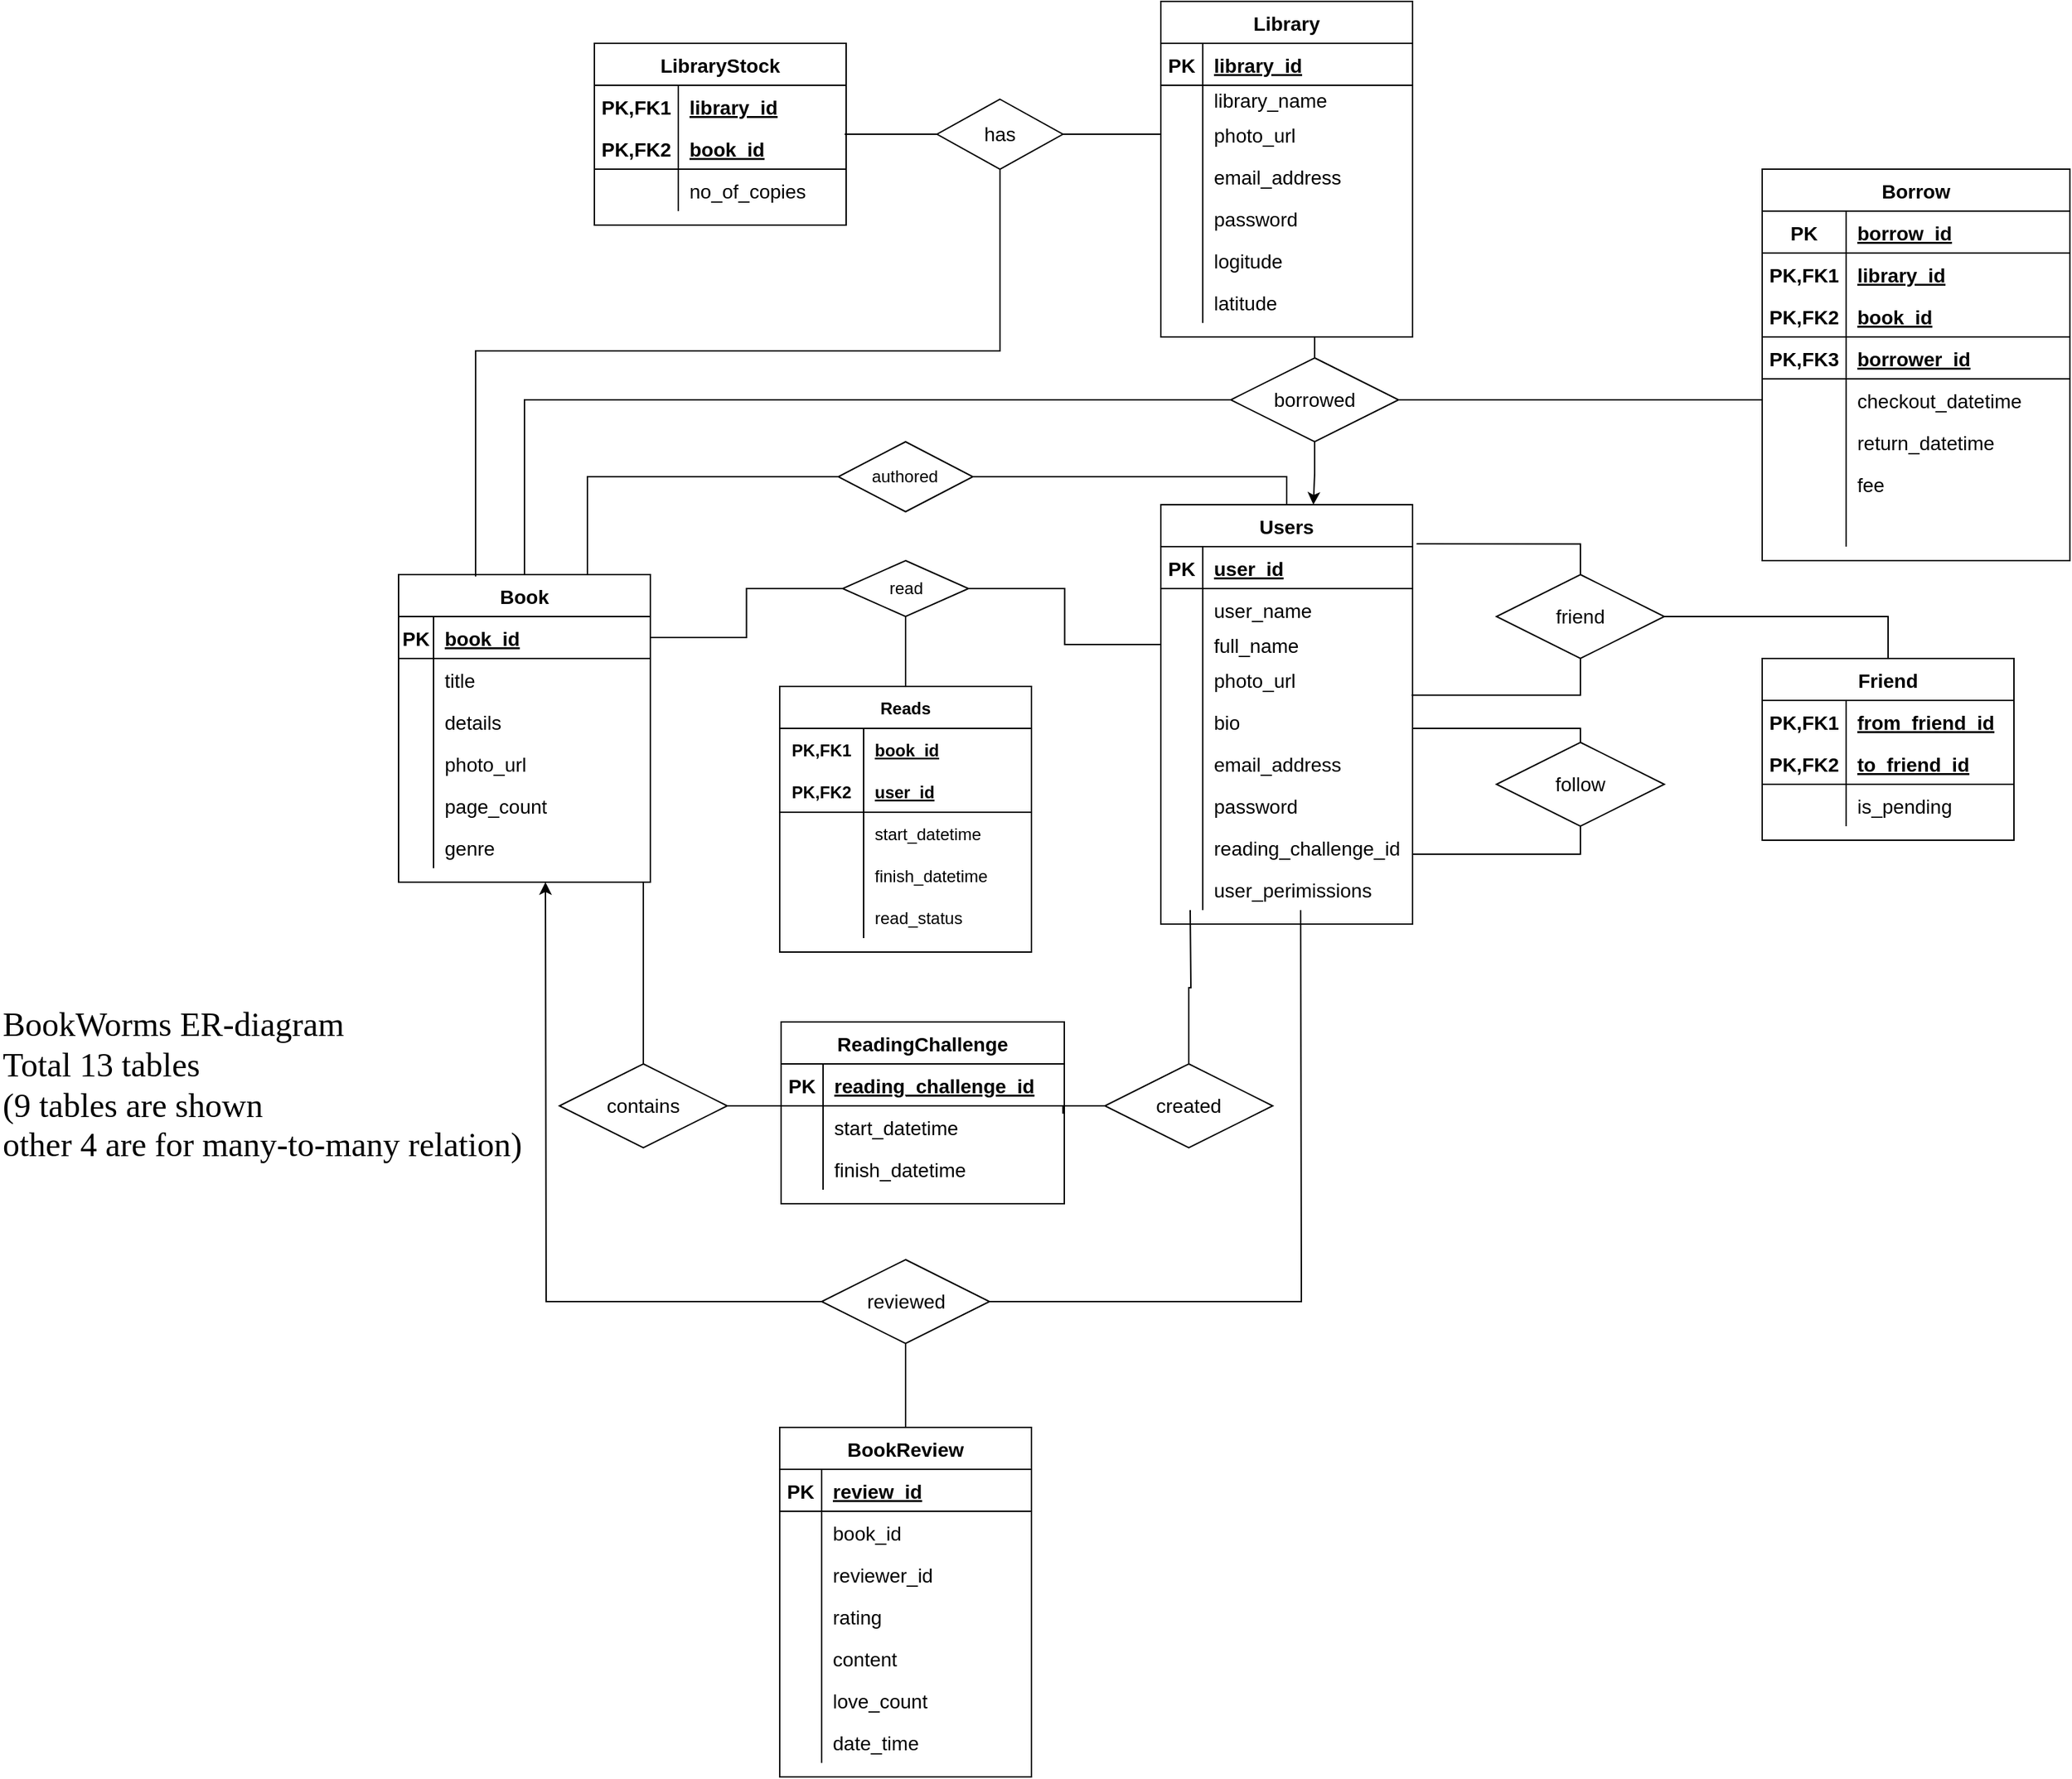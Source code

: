 <mxfile version="20.1.1" type="device"><diagram id="LxRZ4CziL02k0U2jdnck" name="Page-1"><mxGraphModel dx="1955" dy="2029" grid="1" gridSize="10" guides="1" tooltips="1" connect="1" arrows="1" fold="1" page="1" pageScale="1" pageWidth="850" pageHeight="1100" math="0" shadow="0"><root><mxCell id="0"/><mxCell id="1" parent="0"/><mxCell id="-d5MvyFLSPUphrj04NAY-209" value="Book" style="shape=table;startSize=30;container=1;collapsible=1;childLayout=tableLayout;fixedRows=1;rowLines=0;fontStyle=1;align=center;resizeLast=1;fontSize=14;" parent="1" vertex="1"><mxGeometry x="425" y="300" width="180" height="220" as="geometry"/></mxCell><mxCell id="-d5MvyFLSPUphrj04NAY-210" value="" style="shape=tableRow;horizontal=0;startSize=0;swimlaneHead=0;swimlaneBody=0;fillColor=none;collapsible=0;dropTarget=0;points=[[0,0.5],[1,0.5]];portConstraint=eastwest;top=0;left=0;right=0;bottom=1;" parent="-d5MvyFLSPUphrj04NAY-209" vertex="1"><mxGeometry y="30" width="180" height="30" as="geometry"/></mxCell><mxCell id="-d5MvyFLSPUphrj04NAY-211" value="PK" style="shape=partialRectangle;connectable=0;fillColor=none;top=0;left=0;bottom=0;right=0;fontStyle=1;overflow=hidden;fontSize=14;" parent="-d5MvyFLSPUphrj04NAY-210" vertex="1"><mxGeometry width="25" height="30" as="geometry"><mxRectangle width="25" height="30" as="alternateBounds"/></mxGeometry></mxCell><mxCell id="-d5MvyFLSPUphrj04NAY-212" value="book_id" style="shape=partialRectangle;connectable=0;fillColor=none;top=0;left=0;bottom=0;right=0;align=left;spacingLeft=6;fontStyle=5;overflow=hidden;fontSize=14;" parent="-d5MvyFLSPUphrj04NAY-210" vertex="1"><mxGeometry x="25" width="155" height="30" as="geometry"><mxRectangle width="155" height="30" as="alternateBounds"/></mxGeometry></mxCell><mxCell id="-d5MvyFLSPUphrj04NAY-213" value="" style="shape=tableRow;horizontal=0;startSize=0;swimlaneHead=0;swimlaneBody=0;fillColor=none;collapsible=0;dropTarget=0;points=[[0,0.5],[1,0.5]];portConstraint=eastwest;top=0;left=0;right=0;bottom=0;" parent="-d5MvyFLSPUphrj04NAY-209" vertex="1"><mxGeometry y="60" width="180" height="30" as="geometry"/></mxCell><mxCell id="-d5MvyFLSPUphrj04NAY-214" value="" style="shape=partialRectangle;connectable=0;fillColor=none;top=0;left=0;bottom=0;right=0;editable=1;overflow=hidden;" parent="-d5MvyFLSPUphrj04NAY-213" vertex="1"><mxGeometry width="25" height="30" as="geometry"><mxRectangle width="25" height="30" as="alternateBounds"/></mxGeometry></mxCell><mxCell id="-d5MvyFLSPUphrj04NAY-215" value="title" style="shape=partialRectangle;connectable=0;fillColor=none;top=0;left=0;bottom=0;right=0;align=left;spacingLeft=6;overflow=hidden;fontSize=14;" parent="-d5MvyFLSPUphrj04NAY-213" vertex="1"><mxGeometry x="25" width="155" height="30" as="geometry"><mxRectangle width="155" height="30" as="alternateBounds"/></mxGeometry></mxCell><mxCell id="-d5MvyFLSPUphrj04NAY-216" value="" style="shape=tableRow;horizontal=0;startSize=0;swimlaneHead=0;swimlaneBody=0;fillColor=none;collapsible=0;dropTarget=0;points=[[0,0.5],[1,0.5]];portConstraint=eastwest;top=0;left=0;right=0;bottom=0;" parent="-d5MvyFLSPUphrj04NAY-209" vertex="1"><mxGeometry y="90" width="180" height="30" as="geometry"/></mxCell><mxCell id="-d5MvyFLSPUphrj04NAY-217" value="" style="shape=partialRectangle;connectable=0;fillColor=none;top=0;left=0;bottom=0;right=0;editable=1;overflow=hidden;" parent="-d5MvyFLSPUphrj04NAY-216" vertex="1"><mxGeometry width="25" height="30" as="geometry"><mxRectangle width="25" height="30" as="alternateBounds"/></mxGeometry></mxCell><mxCell id="-d5MvyFLSPUphrj04NAY-218" value="details" style="shape=partialRectangle;connectable=0;fillColor=none;top=0;left=0;bottom=0;right=0;align=left;spacingLeft=6;overflow=hidden;fontSize=14;" parent="-d5MvyFLSPUphrj04NAY-216" vertex="1"><mxGeometry x="25" width="155" height="30" as="geometry"><mxRectangle width="155" height="30" as="alternateBounds"/></mxGeometry></mxCell><mxCell id="-d5MvyFLSPUphrj04NAY-219" value="" style="shape=tableRow;horizontal=0;startSize=0;swimlaneHead=0;swimlaneBody=0;fillColor=none;collapsible=0;dropTarget=0;points=[[0,0.5],[1,0.5]];portConstraint=eastwest;top=0;left=0;right=0;bottom=0;" parent="-d5MvyFLSPUphrj04NAY-209" vertex="1"><mxGeometry y="120" width="180" height="30" as="geometry"/></mxCell><mxCell id="-d5MvyFLSPUphrj04NAY-220" value="" style="shape=partialRectangle;connectable=0;fillColor=none;top=0;left=0;bottom=0;right=0;editable=1;overflow=hidden;" parent="-d5MvyFLSPUphrj04NAY-219" vertex="1"><mxGeometry width="25" height="30" as="geometry"><mxRectangle width="25" height="30" as="alternateBounds"/></mxGeometry></mxCell><mxCell id="-d5MvyFLSPUphrj04NAY-221" value="photo_url" style="shape=partialRectangle;connectable=0;fillColor=none;top=0;left=0;bottom=0;right=0;align=left;spacingLeft=6;overflow=hidden;fontSize=14;" parent="-d5MvyFLSPUphrj04NAY-219" vertex="1"><mxGeometry x="25" width="155" height="30" as="geometry"><mxRectangle width="155" height="30" as="alternateBounds"/></mxGeometry></mxCell><mxCell id="oDCypjjlH_alYgj4ZiEr-5" value="" style="shape=tableRow;horizontal=0;startSize=0;swimlaneHead=0;swimlaneBody=0;fillColor=none;collapsible=0;dropTarget=0;points=[[0,0.5],[1,0.5]];portConstraint=eastwest;top=0;left=0;right=0;bottom=0;" parent="-d5MvyFLSPUphrj04NAY-209" vertex="1"><mxGeometry y="150" width="180" height="30" as="geometry"/></mxCell><mxCell id="oDCypjjlH_alYgj4ZiEr-6" value="" style="shape=partialRectangle;connectable=0;fillColor=none;top=0;left=0;bottom=0;right=0;editable=1;overflow=hidden;" parent="oDCypjjlH_alYgj4ZiEr-5" vertex="1"><mxGeometry width="25" height="30" as="geometry"><mxRectangle width="25" height="30" as="alternateBounds"/></mxGeometry></mxCell><mxCell id="oDCypjjlH_alYgj4ZiEr-7" value="page_count" style="shape=partialRectangle;connectable=0;fillColor=none;top=0;left=0;bottom=0;right=0;align=left;spacingLeft=6;overflow=hidden;fontSize=14;" parent="oDCypjjlH_alYgj4ZiEr-5" vertex="1"><mxGeometry x="25" width="155" height="30" as="geometry"><mxRectangle width="155" height="30" as="alternateBounds"/></mxGeometry></mxCell><mxCell id="-d5MvyFLSPUphrj04NAY-222" value="" style="shape=tableRow;horizontal=0;startSize=0;swimlaneHead=0;swimlaneBody=0;fillColor=none;collapsible=0;dropTarget=0;points=[[0,0.5],[1,0.5]];portConstraint=eastwest;top=0;left=0;right=0;bottom=0;" parent="-d5MvyFLSPUphrj04NAY-209" vertex="1"><mxGeometry y="180" width="180" height="30" as="geometry"/></mxCell><mxCell id="-d5MvyFLSPUphrj04NAY-223" value="" style="shape=partialRectangle;connectable=0;fillColor=none;top=0;left=0;bottom=0;right=0;editable=1;overflow=hidden;" parent="-d5MvyFLSPUphrj04NAY-222" vertex="1"><mxGeometry width="25" height="30" as="geometry"><mxRectangle width="25" height="30" as="alternateBounds"/></mxGeometry></mxCell><mxCell id="-d5MvyFLSPUphrj04NAY-224" value="genre" style="shape=partialRectangle;connectable=0;fillColor=none;top=0;left=0;bottom=0;right=0;align=left;spacingLeft=6;overflow=hidden;fontSize=14;" parent="-d5MvyFLSPUphrj04NAY-222" vertex="1"><mxGeometry x="25" width="155" height="30" as="geometry"><mxRectangle width="155" height="30" as="alternateBounds"/></mxGeometry></mxCell><mxCell id="-d5MvyFLSPUphrj04NAY-247" value="Users" style="shape=table;startSize=30;container=1;collapsible=1;childLayout=tableLayout;fixedRows=1;rowLines=0;fontStyle=1;align=center;resizeLast=1;fontSize=14;" parent="1" vertex="1"><mxGeometry x="970" y="250" width="180" height="300" as="geometry"/></mxCell><mxCell id="-d5MvyFLSPUphrj04NAY-248" value="" style="shape=tableRow;horizontal=0;startSize=0;swimlaneHead=0;swimlaneBody=0;fillColor=none;collapsible=0;dropTarget=0;points=[[0,0.5],[1,0.5]];portConstraint=eastwest;top=0;left=0;right=0;bottom=1;fontSize=14;" parent="-d5MvyFLSPUphrj04NAY-247" vertex="1"><mxGeometry y="30" width="180" height="30" as="geometry"/></mxCell><mxCell id="-d5MvyFLSPUphrj04NAY-249" value="PK" style="shape=partialRectangle;connectable=0;fillColor=none;top=0;left=0;bottom=0;right=0;fontStyle=1;overflow=hidden;fontSize=14;" parent="-d5MvyFLSPUphrj04NAY-248" vertex="1"><mxGeometry width="30" height="30" as="geometry"><mxRectangle width="30" height="30" as="alternateBounds"/></mxGeometry></mxCell><mxCell id="-d5MvyFLSPUphrj04NAY-250" value="user_id" style="shape=partialRectangle;connectable=0;fillColor=none;top=0;left=0;bottom=0;right=0;align=left;spacingLeft=6;fontStyle=5;overflow=hidden;fontSize=14;" parent="-d5MvyFLSPUphrj04NAY-248" vertex="1"><mxGeometry x="30" width="150" height="30" as="geometry"><mxRectangle width="150" height="30" as="alternateBounds"/></mxGeometry></mxCell><mxCell id="-d5MvyFLSPUphrj04NAY-251" value="" style="shape=tableRow;horizontal=0;startSize=0;swimlaneHead=0;swimlaneBody=0;fillColor=none;collapsible=0;dropTarget=0;points=[[0,0.5],[1,0.5]];portConstraint=eastwest;top=0;left=0;right=0;bottom=0;fontSize=14;" parent="-d5MvyFLSPUphrj04NAY-247" vertex="1"><mxGeometry y="60" width="180" height="30" as="geometry"/></mxCell><mxCell id="-d5MvyFLSPUphrj04NAY-252" value="" style="shape=partialRectangle;connectable=0;fillColor=none;top=0;left=0;bottom=0;right=0;editable=1;overflow=hidden;fontSize=14;" parent="-d5MvyFLSPUphrj04NAY-251" vertex="1"><mxGeometry width="30" height="30" as="geometry"><mxRectangle width="30" height="30" as="alternateBounds"/></mxGeometry></mxCell><mxCell id="-d5MvyFLSPUphrj04NAY-253" value="user_name" style="shape=partialRectangle;connectable=0;fillColor=none;top=0;left=0;bottom=0;right=0;align=left;spacingLeft=6;overflow=hidden;fontSize=14;" parent="-d5MvyFLSPUphrj04NAY-251" vertex="1"><mxGeometry x="30" width="150" height="30" as="geometry"><mxRectangle width="150" height="30" as="alternateBounds"/></mxGeometry></mxCell><mxCell id="-d5MvyFLSPUphrj04NAY-254" value="" style="shape=tableRow;horizontal=0;startSize=0;swimlaneHead=0;swimlaneBody=0;fillColor=none;collapsible=0;dropTarget=0;points=[[0,0.5],[1,0.5]];portConstraint=eastwest;top=0;left=0;right=0;bottom=0;fontSize=14;" parent="-d5MvyFLSPUphrj04NAY-247" vertex="1"><mxGeometry y="90" width="180" height="20" as="geometry"/></mxCell><mxCell id="-d5MvyFLSPUphrj04NAY-255" value="" style="shape=partialRectangle;connectable=0;fillColor=none;top=0;left=0;bottom=0;right=0;editable=1;overflow=hidden;fontSize=14;" parent="-d5MvyFLSPUphrj04NAY-254" vertex="1"><mxGeometry width="30" height="20" as="geometry"><mxRectangle width="30" height="20" as="alternateBounds"/></mxGeometry></mxCell><mxCell id="-d5MvyFLSPUphrj04NAY-256" value="full_name" style="shape=partialRectangle;connectable=0;fillColor=none;top=0;left=0;bottom=0;right=0;align=left;spacingLeft=6;overflow=hidden;fontSize=14;" parent="-d5MvyFLSPUphrj04NAY-254" vertex="1"><mxGeometry x="30" width="150" height="20" as="geometry"><mxRectangle width="150" height="20" as="alternateBounds"/></mxGeometry></mxCell><mxCell id="-d5MvyFLSPUphrj04NAY-257" value="" style="shape=tableRow;horizontal=0;startSize=0;swimlaneHead=0;swimlaneBody=0;fillColor=none;collapsible=0;dropTarget=0;points=[[0,0.5],[1,0.5]];portConstraint=eastwest;top=0;left=0;right=0;bottom=0;fontSize=14;" parent="-d5MvyFLSPUphrj04NAY-247" vertex="1"><mxGeometry y="110" width="180" height="30" as="geometry"/></mxCell><mxCell id="-d5MvyFLSPUphrj04NAY-258" value="" style="shape=partialRectangle;connectable=0;fillColor=none;top=0;left=0;bottom=0;right=0;editable=1;overflow=hidden;fontSize=14;" parent="-d5MvyFLSPUphrj04NAY-257" vertex="1"><mxGeometry width="30" height="30" as="geometry"><mxRectangle width="30" height="30" as="alternateBounds"/></mxGeometry></mxCell><mxCell id="-d5MvyFLSPUphrj04NAY-259" value="photo_url" style="shape=partialRectangle;connectable=0;fillColor=none;top=0;left=0;bottom=0;right=0;align=left;spacingLeft=6;overflow=hidden;fontSize=14;" parent="-d5MvyFLSPUphrj04NAY-257" vertex="1"><mxGeometry x="30" width="150" height="30" as="geometry"><mxRectangle width="150" height="30" as="alternateBounds"/></mxGeometry></mxCell><mxCell id="-d5MvyFLSPUphrj04NAY-260" value="" style="shape=tableRow;horizontal=0;startSize=0;swimlaneHead=0;swimlaneBody=0;fillColor=none;collapsible=0;dropTarget=0;points=[[0,0.5],[1,0.5]];portConstraint=eastwest;top=0;left=0;right=0;bottom=0;fontSize=14;" parent="-d5MvyFLSPUphrj04NAY-247" vertex="1"><mxGeometry y="140" width="180" height="30" as="geometry"/></mxCell><mxCell id="-d5MvyFLSPUphrj04NAY-261" value="" style="shape=partialRectangle;connectable=0;fillColor=none;top=0;left=0;bottom=0;right=0;editable=1;overflow=hidden;fontSize=14;" parent="-d5MvyFLSPUphrj04NAY-260" vertex="1"><mxGeometry width="30" height="30" as="geometry"><mxRectangle width="30" height="30" as="alternateBounds"/></mxGeometry></mxCell><mxCell id="-d5MvyFLSPUphrj04NAY-262" value="bio" style="shape=partialRectangle;connectable=0;fillColor=none;top=0;left=0;bottom=0;right=0;align=left;spacingLeft=6;overflow=hidden;fontSize=14;" parent="-d5MvyFLSPUphrj04NAY-260" vertex="1"><mxGeometry x="30" width="150" height="30" as="geometry"><mxRectangle width="150" height="30" as="alternateBounds"/></mxGeometry></mxCell><mxCell id="-d5MvyFLSPUphrj04NAY-263" value="" style="shape=tableRow;horizontal=0;startSize=0;swimlaneHead=0;swimlaneBody=0;fillColor=none;collapsible=0;dropTarget=0;points=[[0,0.5],[1,0.5]];portConstraint=eastwest;top=0;left=0;right=0;bottom=0;fontSize=14;" parent="-d5MvyFLSPUphrj04NAY-247" vertex="1"><mxGeometry y="170" width="180" height="30" as="geometry"/></mxCell><mxCell id="-d5MvyFLSPUphrj04NAY-264" value="" style="shape=partialRectangle;connectable=0;fillColor=none;top=0;left=0;bottom=0;right=0;editable=1;overflow=hidden;fontSize=14;" parent="-d5MvyFLSPUphrj04NAY-263" vertex="1"><mxGeometry width="30" height="30" as="geometry"><mxRectangle width="30" height="30" as="alternateBounds"/></mxGeometry></mxCell><mxCell id="-d5MvyFLSPUphrj04NAY-265" value="email_address" style="shape=partialRectangle;connectable=0;fillColor=none;top=0;left=0;bottom=0;right=0;align=left;spacingLeft=6;overflow=hidden;fontSize=14;" parent="-d5MvyFLSPUphrj04NAY-263" vertex="1"><mxGeometry x="30" width="150" height="30" as="geometry"><mxRectangle width="150" height="30" as="alternateBounds"/></mxGeometry></mxCell><mxCell id="-d5MvyFLSPUphrj04NAY-266" value="" style="shape=tableRow;horizontal=0;startSize=0;swimlaneHead=0;swimlaneBody=0;fillColor=none;collapsible=0;dropTarget=0;points=[[0,0.5],[1,0.5]];portConstraint=eastwest;top=0;left=0;right=0;bottom=0;fontSize=14;" parent="-d5MvyFLSPUphrj04NAY-247" vertex="1"><mxGeometry y="200" width="180" height="30" as="geometry"/></mxCell><mxCell id="-d5MvyFLSPUphrj04NAY-267" value="" style="shape=partialRectangle;connectable=0;fillColor=none;top=0;left=0;bottom=0;right=0;editable=1;overflow=hidden;fontSize=14;" parent="-d5MvyFLSPUphrj04NAY-266" vertex="1"><mxGeometry width="30" height="30" as="geometry"><mxRectangle width="30" height="30" as="alternateBounds"/></mxGeometry></mxCell><mxCell id="-d5MvyFLSPUphrj04NAY-268" value="password" style="shape=partialRectangle;connectable=0;fillColor=none;top=0;left=0;bottom=0;right=0;align=left;spacingLeft=6;overflow=hidden;fontSize=14;" parent="-d5MvyFLSPUphrj04NAY-266" vertex="1"><mxGeometry x="30" width="150" height="30" as="geometry"><mxRectangle width="150" height="30" as="alternateBounds"/></mxGeometry></mxCell><mxCell id="-d5MvyFLSPUphrj04NAY-269" value="" style="shape=tableRow;horizontal=0;startSize=0;swimlaneHead=0;swimlaneBody=0;fillColor=none;collapsible=0;dropTarget=0;points=[[0,0.5],[1,0.5]];portConstraint=eastwest;top=0;left=0;right=0;bottom=0;fontSize=14;" parent="-d5MvyFLSPUphrj04NAY-247" vertex="1"><mxGeometry y="230" width="180" height="30" as="geometry"/></mxCell><mxCell id="-d5MvyFLSPUphrj04NAY-270" value="" style="shape=partialRectangle;connectable=0;fillColor=none;top=0;left=0;bottom=0;right=0;editable=1;overflow=hidden;fontSize=14;" parent="-d5MvyFLSPUphrj04NAY-269" vertex="1"><mxGeometry width="30" height="30" as="geometry"><mxRectangle width="30" height="30" as="alternateBounds"/></mxGeometry></mxCell><mxCell id="-d5MvyFLSPUphrj04NAY-271" value="reading_challenge_id" style="shape=partialRectangle;connectable=0;fillColor=none;top=0;left=0;bottom=0;right=0;align=left;spacingLeft=6;overflow=hidden;fontSize=14;" parent="-d5MvyFLSPUphrj04NAY-269" vertex="1"><mxGeometry x="30" width="150" height="30" as="geometry"><mxRectangle width="150" height="30" as="alternateBounds"/></mxGeometry></mxCell><mxCell id="u-Js27dmu-1-XECvI8rm-29" value="" style="shape=tableRow;horizontal=0;startSize=0;swimlaneHead=0;swimlaneBody=0;fillColor=none;collapsible=0;dropTarget=0;points=[[0,0.5],[1,0.5]];portConstraint=eastwest;top=0;left=0;right=0;bottom=0;fontSize=14;" parent="-d5MvyFLSPUphrj04NAY-247" vertex="1"><mxGeometry y="260" width="180" height="30" as="geometry"/></mxCell><mxCell id="u-Js27dmu-1-XECvI8rm-30" value="" style="shape=partialRectangle;connectable=0;fillColor=none;top=0;left=0;bottom=0;right=0;editable=1;overflow=hidden;fontSize=14;" parent="u-Js27dmu-1-XECvI8rm-29" vertex="1"><mxGeometry width="30" height="30" as="geometry"><mxRectangle width="30" height="30" as="alternateBounds"/></mxGeometry></mxCell><mxCell id="u-Js27dmu-1-XECvI8rm-31" value="user_perimissions" style="shape=partialRectangle;connectable=0;fillColor=none;top=0;left=0;bottom=0;right=0;align=left;spacingLeft=6;overflow=hidden;fontSize=14;" parent="u-Js27dmu-1-XECvI8rm-29" vertex="1"><mxGeometry x="30" width="150" height="30" as="geometry"><mxRectangle width="150" height="30" as="alternateBounds"/></mxGeometry></mxCell><mxCell id="-d5MvyFLSPUphrj04NAY-272" value="Library" style="shape=table;startSize=30;container=1;collapsible=1;childLayout=tableLayout;fixedRows=1;rowLines=0;fontStyle=1;align=center;resizeLast=1;fontSize=14;" parent="1" vertex="1"><mxGeometry x="970" y="-110" width="180" height="240" as="geometry"/></mxCell><mxCell id="-d5MvyFLSPUphrj04NAY-273" value="" style="shape=tableRow;horizontal=0;startSize=0;swimlaneHead=0;swimlaneBody=0;fillColor=none;collapsible=0;dropTarget=0;points=[[0,0.5],[1,0.5]];portConstraint=eastwest;top=0;left=0;right=0;bottom=1;fontSize=14;" parent="-d5MvyFLSPUphrj04NAY-272" vertex="1"><mxGeometry y="30" width="180" height="30" as="geometry"/></mxCell><mxCell id="-d5MvyFLSPUphrj04NAY-274" value="PK" style="shape=partialRectangle;connectable=0;fillColor=none;top=0;left=0;bottom=0;right=0;fontStyle=1;overflow=hidden;fontSize=14;" parent="-d5MvyFLSPUphrj04NAY-273" vertex="1"><mxGeometry width="30" height="30" as="geometry"><mxRectangle width="30" height="30" as="alternateBounds"/></mxGeometry></mxCell><mxCell id="-d5MvyFLSPUphrj04NAY-275" value="library_id" style="shape=partialRectangle;connectable=0;fillColor=none;top=0;left=0;bottom=0;right=0;align=left;spacingLeft=6;fontStyle=5;overflow=hidden;fontSize=14;" parent="-d5MvyFLSPUphrj04NAY-273" vertex="1"><mxGeometry x="30" width="150" height="30" as="geometry"><mxRectangle width="150" height="30" as="alternateBounds"/></mxGeometry></mxCell><mxCell id="-d5MvyFLSPUphrj04NAY-276" value="" style="shape=tableRow;horizontal=0;startSize=0;swimlaneHead=0;swimlaneBody=0;fillColor=none;collapsible=0;dropTarget=0;points=[[0,0.5],[1,0.5]];portConstraint=eastwest;top=0;left=0;right=0;bottom=0;fontSize=14;" parent="-d5MvyFLSPUphrj04NAY-272" vertex="1"><mxGeometry y="60" width="180" height="20" as="geometry"/></mxCell><mxCell id="-d5MvyFLSPUphrj04NAY-277" value="" style="shape=partialRectangle;connectable=0;fillColor=none;top=0;left=0;bottom=0;right=0;editable=1;overflow=hidden;fontSize=14;" parent="-d5MvyFLSPUphrj04NAY-276" vertex="1"><mxGeometry width="30" height="20" as="geometry"><mxRectangle width="30" height="20" as="alternateBounds"/></mxGeometry></mxCell><mxCell id="-d5MvyFLSPUphrj04NAY-278" value="library_name" style="shape=partialRectangle;connectable=0;fillColor=none;top=0;left=0;bottom=0;right=0;align=left;spacingLeft=6;overflow=hidden;fontSize=14;" parent="-d5MvyFLSPUphrj04NAY-276" vertex="1"><mxGeometry x="30" width="150" height="20" as="geometry"><mxRectangle width="150" height="20" as="alternateBounds"/></mxGeometry></mxCell><mxCell id="-d5MvyFLSPUphrj04NAY-279" value="" style="shape=tableRow;horizontal=0;startSize=0;swimlaneHead=0;swimlaneBody=0;fillColor=none;collapsible=0;dropTarget=0;points=[[0,0.5],[1,0.5]];portConstraint=eastwest;top=0;left=0;right=0;bottom=0;fontSize=14;" parent="-d5MvyFLSPUphrj04NAY-272" vertex="1"><mxGeometry y="80" width="180" height="30" as="geometry"/></mxCell><mxCell id="-d5MvyFLSPUphrj04NAY-280" value="" style="shape=partialRectangle;connectable=0;fillColor=none;top=0;left=0;bottom=0;right=0;editable=1;overflow=hidden;fontSize=14;" parent="-d5MvyFLSPUphrj04NAY-279" vertex="1"><mxGeometry width="30" height="30" as="geometry"><mxRectangle width="30" height="30" as="alternateBounds"/></mxGeometry></mxCell><mxCell id="-d5MvyFLSPUphrj04NAY-281" value="photo_url" style="shape=partialRectangle;connectable=0;fillColor=none;top=0;left=0;bottom=0;right=0;align=left;spacingLeft=6;overflow=hidden;fontSize=14;" parent="-d5MvyFLSPUphrj04NAY-279" vertex="1"><mxGeometry x="30" width="150" height="30" as="geometry"><mxRectangle width="150" height="30" as="alternateBounds"/></mxGeometry></mxCell><mxCell id="-d5MvyFLSPUphrj04NAY-282" value="" style="shape=tableRow;horizontal=0;startSize=0;swimlaneHead=0;swimlaneBody=0;fillColor=none;collapsible=0;dropTarget=0;points=[[0,0.5],[1,0.5]];portConstraint=eastwest;top=0;left=0;right=0;bottom=0;fontSize=14;" parent="-d5MvyFLSPUphrj04NAY-272" vertex="1"><mxGeometry y="110" width="180" height="30" as="geometry"/></mxCell><mxCell id="-d5MvyFLSPUphrj04NAY-283" value="" style="shape=partialRectangle;connectable=0;fillColor=none;top=0;left=0;bottom=0;right=0;editable=1;overflow=hidden;fontSize=14;" parent="-d5MvyFLSPUphrj04NAY-282" vertex="1"><mxGeometry width="30" height="30" as="geometry"><mxRectangle width="30" height="30" as="alternateBounds"/></mxGeometry></mxCell><mxCell id="-d5MvyFLSPUphrj04NAY-284" value="email_address" style="shape=partialRectangle;connectable=0;fillColor=none;top=0;left=0;bottom=0;right=0;align=left;spacingLeft=6;overflow=hidden;fontSize=14;" parent="-d5MvyFLSPUphrj04NAY-282" vertex="1"><mxGeometry x="30" width="150" height="30" as="geometry"><mxRectangle width="150" height="30" as="alternateBounds"/></mxGeometry></mxCell><mxCell id="-d5MvyFLSPUphrj04NAY-285" value="" style="shape=tableRow;horizontal=0;startSize=0;swimlaneHead=0;swimlaneBody=0;fillColor=none;collapsible=0;dropTarget=0;points=[[0,0.5],[1,0.5]];portConstraint=eastwest;top=0;left=0;right=0;bottom=0;fontSize=14;" parent="-d5MvyFLSPUphrj04NAY-272" vertex="1"><mxGeometry y="140" width="180" height="30" as="geometry"/></mxCell><mxCell id="-d5MvyFLSPUphrj04NAY-286" value="" style="shape=partialRectangle;connectable=0;fillColor=none;top=0;left=0;bottom=0;right=0;editable=1;overflow=hidden;fontSize=14;" parent="-d5MvyFLSPUphrj04NAY-285" vertex="1"><mxGeometry width="30" height="30" as="geometry"><mxRectangle width="30" height="30" as="alternateBounds"/></mxGeometry></mxCell><mxCell id="-d5MvyFLSPUphrj04NAY-287" value="password" style="shape=partialRectangle;connectable=0;fillColor=none;top=0;left=0;bottom=0;right=0;align=left;spacingLeft=6;overflow=hidden;fontSize=14;" parent="-d5MvyFLSPUphrj04NAY-285" vertex="1"><mxGeometry x="30" width="150" height="30" as="geometry"><mxRectangle width="150" height="30" as="alternateBounds"/></mxGeometry></mxCell><mxCell id="-d5MvyFLSPUphrj04NAY-288" value="" style="shape=tableRow;horizontal=0;startSize=0;swimlaneHead=0;swimlaneBody=0;fillColor=none;collapsible=0;dropTarget=0;points=[[0,0.5],[1,0.5]];portConstraint=eastwest;top=0;left=0;right=0;bottom=0;fontSize=14;" parent="-d5MvyFLSPUphrj04NAY-272" vertex="1"><mxGeometry y="170" width="180" height="30" as="geometry"/></mxCell><mxCell id="-d5MvyFLSPUphrj04NAY-289" value="" style="shape=partialRectangle;connectable=0;fillColor=none;top=0;left=0;bottom=0;right=0;editable=1;overflow=hidden;fontSize=14;" parent="-d5MvyFLSPUphrj04NAY-288" vertex="1"><mxGeometry width="30" height="30" as="geometry"><mxRectangle width="30" height="30" as="alternateBounds"/></mxGeometry></mxCell><mxCell id="-d5MvyFLSPUphrj04NAY-290" value="logitude" style="shape=partialRectangle;connectable=0;fillColor=none;top=0;left=0;bottom=0;right=0;align=left;spacingLeft=6;overflow=hidden;fontSize=14;" parent="-d5MvyFLSPUphrj04NAY-288" vertex="1"><mxGeometry x="30" width="150" height="30" as="geometry"><mxRectangle width="150" height="30" as="alternateBounds"/></mxGeometry></mxCell><mxCell id="-d5MvyFLSPUphrj04NAY-291" value="" style="shape=tableRow;horizontal=0;startSize=0;swimlaneHead=0;swimlaneBody=0;fillColor=none;collapsible=0;dropTarget=0;points=[[0,0.5],[1,0.5]];portConstraint=eastwest;top=0;left=0;right=0;bottom=0;fontSize=14;" parent="-d5MvyFLSPUphrj04NAY-272" vertex="1"><mxGeometry y="200" width="180" height="30" as="geometry"/></mxCell><mxCell id="-d5MvyFLSPUphrj04NAY-292" value="" style="shape=partialRectangle;connectable=0;fillColor=none;top=0;left=0;bottom=0;right=0;editable=1;overflow=hidden;fontSize=14;" parent="-d5MvyFLSPUphrj04NAY-291" vertex="1"><mxGeometry width="30" height="30" as="geometry"><mxRectangle width="30" height="30" as="alternateBounds"/></mxGeometry></mxCell><mxCell id="-d5MvyFLSPUphrj04NAY-293" value="latitude" style="shape=partialRectangle;connectable=0;fillColor=none;top=0;left=0;bottom=0;right=0;align=left;spacingLeft=6;overflow=hidden;fontSize=14;" parent="-d5MvyFLSPUphrj04NAY-291" vertex="1"><mxGeometry x="30" width="150" height="30" as="geometry"><mxRectangle width="150" height="30" as="alternateBounds"/></mxGeometry></mxCell><mxCell id="-d5MvyFLSPUphrj04NAY-319" style="edgeStyle=orthogonalEdgeStyle;rounded=0;orthogonalLoop=1;jettySize=auto;html=1;exitX=0;exitY=0.5;exitDx=0;exitDy=0;fontSize=14;endArrow=classic;endFill=1;startArrow=none;startFill=0;" parent="1" source="-d5MvyFLSPUphrj04NAY-322" edge="1"><mxGeometry relative="1" as="geometry"><mxPoint x="530" y="520" as="targetPoint"/></mxGeometry></mxCell><mxCell id="-d5MvyFLSPUphrj04NAY-320" style="edgeStyle=orthogonalEdgeStyle;rounded=0;jumpStyle=none;orthogonalLoop=1;jettySize=auto;html=1;exitX=0.5;exitY=1;exitDx=0;exitDy=0;entryX=0.5;entryY=0;entryDx=0;entryDy=0;fontSize=14;startArrow=none;startFill=0;endArrow=none;endFill=0;" parent="1" source="-d5MvyFLSPUphrj04NAY-322" target="-d5MvyFLSPUphrj04NAY-378" edge="1"><mxGeometry relative="1" as="geometry"/></mxCell><mxCell id="-d5MvyFLSPUphrj04NAY-321" style="edgeStyle=orthogonalEdgeStyle;rounded=0;jumpStyle=none;orthogonalLoop=1;jettySize=auto;html=1;exitX=1;exitY=0.5;exitDx=0;exitDy=0;fontSize=14;startArrow=none;startFill=0;endArrow=none;endFill=0;" parent="1" source="-d5MvyFLSPUphrj04NAY-322" edge="1"><mxGeometry relative="1" as="geometry"><mxPoint x="1070" y="540" as="targetPoint"/></mxGeometry></mxCell><mxCell id="-d5MvyFLSPUphrj04NAY-322" value="reviewed" style="shape=rhombus;perimeter=rhombusPerimeter;whiteSpace=wrap;html=1;align=center;fontSize=14;" parent="1" vertex="1"><mxGeometry x="727.5" y="790" width="120" height="60" as="geometry"/></mxCell><mxCell id="-d5MvyFLSPUphrj04NAY-323" value="Borrow" style="shape=table;startSize=30;container=1;collapsible=1;childLayout=tableLayout;fixedRows=1;rowLines=0;fontStyle=1;align=center;resizeLast=1;fontSize=14;" parent="1" vertex="1"><mxGeometry x="1400" y="10" width="220" height="280" as="geometry"/></mxCell><mxCell id="oDCypjjlH_alYgj4ZiEr-12" value="" style="shape=tableRow;horizontal=0;startSize=0;swimlaneHead=0;swimlaneBody=0;fillColor=none;collapsible=0;dropTarget=0;points=[[0,0.5],[1,0.5]];portConstraint=eastwest;top=0;left=0;right=0;bottom=1;fontSize=14;" parent="-d5MvyFLSPUphrj04NAY-323" vertex="1"><mxGeometry y="30" width="220" height="30" as="geometry"/></mxCell><mxCell id="oDCypjjlH_alYgj4ZiEr-13" value="PK" style="shape=partialRectangle;connectable=0;fillColor=none;top=0;left=0;bottom=0;right=0;fontStyle=1;overflow=hidden;fontSize=14;" parent="oDCypjjlH_alYgj4ZiEr-12" vertex="1"><mxGeometry width="60" height="30" as="geometry"><mxRectangle width="60" height="30" as="alternateBounds"/></mxGeometry></mxCell><mxCell id="oDCypjjlH_alYgj4ZiEr-14" value="borrow_id" style="shape=partialRectangle;connectable=0;fillColor=none;top=0;left=0;bottom=0;right=0;align=left;spacingLeft=6;fontStyle=5;overflow=hidden;fontSize=14;" parent="oDCypjjlH_alYgj4ZiEr-12" vertex="1"><mxGeometry x="60" width="160" height="30" as="geometry"><mxRectangle width="160" height="30" as="alternateBounds"/></mxGeometry></mxCell><mxCell id="-d5MvyFLSPUphrj04NAY-324" value="" style="shape=tableRow;horizontal=0;startSize=0;swimlaneHead=0;swimlaneBody=0;fillColor=none;collapsible=0;dropTarget=0;points=[[0,0.5],[1,0.5]];portConstraint=eastwest;top=0;left=0;right=0;bottom=0;fontSize=14;" parent="-d5MvyFLSPUphrj04NAY-323" vertex="1"><mxGeometry y="60" width="220" height="30" as="geometry"/></mxCell><mxCell id="-d5MvyFLSPUphrj04NAY-325" value="PK,FK1" style="shape=partialRectangle;connectable=0;fillColor=none;top=0;left=0;bottom=0;right=0;fontStyle=1;overflow=hidden;fontSize=14;" parent="-d5MvyFLSPUphrj04NAY-324" vertex="1"><mxGeometry width="60" height="30" as="geometry"><mxRectangle width="60" height="30" as="alternateBounds"/></mxGeometry></mxCell><mxCell id="-d5MvyFLSPUphrj04NAY-326" value="library_id" style="shape=partialRectangle;connectable=0;fillColor=none;top=0;left=0;bottom=0;right=0;align=left;spacingLeft=6;fontStyle=5;overflow=hidden;fontSize=14;" parent="-d5MvyFLSPUphrj04NAY-324" vertex="1"><mxGeometry x="60" width="160" height="30" as="geometry"><mxRectangle width="160" height="30" as="alternateBounds"/></mxGeometry></mxCell><mxCell id="u-Js27dmu-1-XECvI8rm-26" value="" style="shape=tableRow;horizontal=0;startSize=0;swimlaneHead=0;swimlaneBody=0;fillColor=none;collapsible=0;dropTarget=0;points=[[0,0.5],[1,0.5]];portConstraint=eastwest;top=0;left=0;right=0;bottom=1;fontSize=14;" parent="-d5MvyFLSPUphrj04NAY-323" vertex="1"><mxGeometry y="90" width="220" height="30" as="geometry"/></mxCell><mxCell id="u-Js27dmu-1-XECvI8rm-27" value="PK,FK2" style="shape=partialRectangle;connectable=0;fillColor=none;top=0;left=0;bottom=0;right=0;fontStyle=1;overflow=hidden;fontSize=14;" parent="u-Js27dmu-1-XECvI8rm-26" vertex="1"><mxGeometry width="60" height="30" as="geometry"><mxRectangle width="60" height="30" as="alternateBounds"/></mxGeometry></mxCell><mxCell id="u-Js27dmu-1-XECvI8rm-28" value="book_id" style="shape=partialRectangle;connectable=0;fillColor=none;top=0;left=0;bottom=0;right=0;align=left;spacingLeft=6;fontStyle=5;overflow=hidden;fontSize=14;" parent="u-Js27dmu-1-XECvI8rm-26" vertex="1"><mxGeometry x="60" width="160" height="30" as="geometry"><mxRectangle width="160" height="30" as="alternateBounds"/></mxGeometry></mxCell><mxCell id="-d5MvyFLSPUphrj04NAY-327" value="" style="shape=tableRow;horizontal=0;startSize=0;swimlaneHead=0;swimlaneBody=0;fillColor=none;collapsible=0;dropTarget=0;points=[[0,0.5],[1,0.5]];portConstraint=eastwest;top=0;left=0;right=0;bottom=1;fontSize=14;" parent="-d5MvyFLSPUphrj04NAY-323" vertex="1"><mxGeometry y="120" width="220" height="30" as="geometry"/></mxCell><mxCell id="-d5MvyFLSPUphrj04NAY-328" value="PK,FK3" style="shape=partialRectangle;connectable=0;fillColor=none;top=0;left=0;bottom=0;right=0;fontStyle=1;overflow=hidden;fontSize=14;" parent="-d5MvyFLSPUphrj04NAY-327" vertex="1"><mxGeometry width="60" height="30" as="geometry"><mxRectangle width="60" height="30" as="alternateBounds"/></mxGeometry></mxCell><mxCell id="-d5MvyFLSPUphrj04NAY-329" value="borrower_id" style="shape=partialRectangle;connectable=0;fillColor=none;top=0;left=0;bottom=0;right=0;align=left;spacingLeft=6;fontStyle=5;overflow=hidden;fontSize=14;" parent="-d5MvyFLSPUphrj04NAY-327" vertex="1"><mxGeometry x="60" width="160" height="30" as="geometry"><mxRectangle width="160" height="30" as="alternateBounds"/></mxGeometry></mxCell><mxCell id="-d5MvyFLSPUphrj04NAY-330" value="" style="shape=tableRow;horizontal=0;startSize=0;swimlaneHead=0;swimlaneBody=0;fillColor=none;collapsible=0;dropTarget=0;points=[[0,0.5],[1,0.5]];portConstraint=eastwest;top=0;left=0;right=0;bottom=0;fontSize=14;" parent="-d5MvyFLSPUphrj04NAY-323" vertex="1"><mxGeometry y="150" width="220" height="30" as="geometry"/></mxCell><mxCell id="-d5MvyFLSPUphrj04NAY-331" value="" style="shape=partialRectangle;connectable=0;fillColor=none;top=0;left=0;bottom=0;right=0;editable=1;overflow=hidden;fontSize=14;" parent="-d5MvyFLSPUphrj04NAY-330" vertex="1"><mxGeometry width="60" height="30" as="geometry"><mxRectangle width="60" height="30" as="alternateBounds"/></mxGeometry></mxCell><mxCell id="-d5MvyFLSPUphrj04NAY-332" value="checkout_datetime" style="shape=partialRectangle;connectable=0;fillColor=none;top=0;left=0;bottom=0;right=0;align=left;spacingLeft=6;overflow=hidden;fontSize=14;" parent="-d5MvyFLSPUphrj04NAY-330" vertex="1"><mxGeometry x="60" width="160" height="30" as="geometry"><mxRectangle width="160" height="30" as="alternateBounds"/></mxGeometry></mxCell><mxCell id="-d5MvyFLSPUphrj04NAY-333" value="" style="shape=tableRow;horizontal=0;startSize=0;swimlaneHead=0;swimlaneBody=0;fillColor=none;collapsible=0;dropTarget=0;points=[[0,0.5],[1,0.5]];portConstraint=eastwest;top=0;left=0;right=0;bottom=0;fontSize=14;" parent="-d5MvyFLSPUphrj04NAY-323" vertex="1"><mxGeometry y="180" width="220" height="30" as="geometry"/></mxCell><mxCell id="-d5MvyFLSPUphrj04NAY-334" value="" style="shape=partialRectangle;connectable=0;fillColor=none;top=0;left=0;bottom=0;right=0;editable=1;overflow=hidden;fontSize=14;" parent="-d5MvyFLSPUphrj04NAY-333" vertex="1"><mxGeometry width="60" height="30" as="geometry"><mxRectangle width="60" height="30" as="alternateBounds"/></mxGeometry></mxCell><mxCell id="-d5MvyFLSPUphrj04NAY-335" value="return_datetime" style="shape=partialRectangle;connectable=0;fillColor=none;top=0;left=0;bottom=0;right=0;align=left;spacingLeft=6;overflow=hidden;fontSize=14;" parent="-d5MvyFLSPUphrj04NAY-333" vertex="1"><mxGeometry x="60" width="160" height="30" as="geometry"><mxRectangle width="160" height="30" as="alternateBounds"/></mxGeometry></mxCell><mxCell id="-d5MvyFLSPUphrj04NAY-336" value="" style="shape=tableRow;horizontal=0;startSize=0;swimlaneHead=0;swimlaneBody=0;fillColor=none;collapsible=0;dropTarget=0;points=[[0,0.5],[1,0.5]];portConstraint=eastwest;top=0;left=0;right=0;bottom=0;fontSize=14;" parent="-d5MvyFLSPUphrj04NAY-323" vertex="1"><mxGeometry y="210" width="220" height="30" as="geometry"/></mxCell><mxCell id="-d5MvyFLSPUphrj04NAY-337" value="" style="shape=partialRectangle;connectable=0;fillColor=none;top=0;left=0;bottom=0;right=0;editable=1;overflow=hidden;fontSize=14;" parent="-d5MvyFLSPUphrj04NAY-336" vertex="1"><mxGeometry width="60" height="30" as="geometry"><mxRectangle width="60" height="30" as="alternateBounds"/></mxGeometry></mxCell><mxCell id="-d5MvyFLSPUphrj04NAY-338" value="fee" style="shape=partialRectangle;connectable=0;fillColor=none;top=0;left=0;bottom=0;right=0;align=left;spacingLeft=6;overflow=hidden;fontSize=14;" parent="-d5MvyFLSPUphrj04NAY-336" vertex="1"><mxGeometry x="60" width="160" height="30" as="geometry"><mxRectangle width="160" height="30" as="alternateBounds"/></mxGeometry></mxCell><mxCell id="-d5MvyFLSPUphrj04NAY-339" value="" style="shape=tableRow;horizontal=0;startSize=0;swimlaneHead=0;swimlaneBody=0;fillColor=none;collapsible=0;dropTarget=0;points=[[0,0.5],[1,0.5]];portConstraint=eastwest;top=0;left=0;right=0;bottom=0;fontSize=14;" parent="-d5MvyFLSPUphrj04NAY-323" vertex="1"><mxGeometry y="240" width="220" height="30" as="geometry"/></mxCell><mxCell id="-d5MvyFLSPUphrj04NAY-340" value="" style="shape=partialRectangle;connectable=0;fillColor=none;top=0;left=0;bottom=0;right=0;editable=1;overflow=hidden;fontSize=14;" parent="-d5MvyFLSPUphrj04NAY-339" vertex="1"><mxGeometry width="60" height="30" as="geometry"><mxRectangle width="60" height="30" as="alternateBounds"/></mxGeometry></mxCell><mxCell id="-d5MvyFLSPUphrj04NAY-341" value="" style="shape=partialRectangle;connectable=0;fillColor=none;top=0;left=0;bottom=0;right=0;align=left;spacingLeft=6;overflow=hidden;fontSize=14;" parent="-d5MvyFLSPUphrj04NAY-339" vertex="1"><mxGeometry x="60" width="160" height="30" as="geometry"><mxRectangle width="160" height="30" as="alternateBounds"/></mxGeometry></mxCell><mxCell id="-d5MvyFLSPUphrj04NAY-342" style="edgeStyle=orthogonalEdgeStyle;rounded=0;jumpStyle=none;orthogonalLoop=1;jettySize=auto;html=1;exitX=1;exitY=0.5;exitDx=0;exitDy=0;entryX=0;entryY=0.5;entryDx=0;entryDy=0;fontSize=14;startArrow=none;startFill=0;endArrow=none;endFill=0;" parent="1" source="-d5MvyFLSPUphrj04NAY-346" target="-d5MvyFLSPUphrj04NAY-330" edge="1"><mxGeometry relative="1" as="geometry"/></mxCell><mxCell id="-d5MvyFLSPUphrj04NAY-343" style="edgeStyle=orthogonalEdgeStyle;rounded=0;jumpStyle=none;orthogonalLoop=1;jettySize=auto;html=1;exitX=0.5;exitY=1;exitDx=0;exitDy=0;entryX=0.606;entryY=0;entryDx=0;entryDy=0;entryPerimeter=0;fontSize=14;startArrow=none;startFill=0;endArrow=classic;endFill=1;" parent="1" source="-d5MvyFLSPUphrj04NAY-346" target="-d5MvyFLSPUphrj04NAY-247" edge="1"><mxGeometry relative="1" as="geometry"/></mxCell><mxCell id="-d5MvyFLSPUphrj04NAY-344" style="edgeStyle=orthogonalEdgeStyle;rounded=0;jumpStyle=none;orthogonalLoop=1;jettySize=auto;html=1;exitX=0.5;exitY=0;exitDx=0;exitDy=0;fontSize=14;startArrow=none;startFill=0;endArrow=none;endFill=0;" parent="1" source="-d5MvyFLSPUphrj04NAY-346" edge="1"><mxGeometry relative="1" as="geometry"><mxPoint x="1080" y="130" as="targetPoint"/></mxGeometry></mxCell><mxCell id="-d5MvyFLSPUphrj04NAY-345" style="edgeStyle=orthogonalEdgeStyle;rounded=0;jumpStyle=none;orthogonalLoop=1;jettySize=auto;html=1;exitX=0;exitY=0.5;exitDx=0;exitDy=0;entryX=0.5;entryY=0;entryDx=0;entryDy=0;fontSize=14;startArrow=none;startFill=0;endArrow=none;endFill=0;" parent="1" source="-d5MvyFLSPUphrj04NAY-346" target="-d5MvyFLSPUphrj04NAY-209" edge="1"><mxGeometry relative="1" as="geometry"/></mxCell><mxCell id="-d5MvyFLSPUphrj04NAY-346" value="borrowed" style="shape=rhombus;perimeter=rhombusPerimeter;whiteSpace=wrap;html=1;align=center;fontSize=14;" parent="1" vertex="1"><mxGeometry x="1020" y="145" width="120" height="60" as="geometry"/></mxCell><mxCell id="-d5MvyFLSPUphrj04NAY-347" value="LibraryStock" style="shape=table;startSize=30;container=1;collapsible=1;childLayout=tableLayout;fixedRows=1;rowLines=0;fontStyle=1;align=center;resizeLast=1;fontSize=14;" parent="1" vertex="1"><mxGeometry x="565" y="-80" width="180" height="130" as="geometry"/></mxCell><mxCell id="-d5MvyFLSPUphrj04NAY-348" value="" style="shape=tableRow;horizontal=0;startSize=0;swimlaneHead=0;swimlaneBody=0;fillColor=none;collapsible=0;dropTarget=0;points=[[0,0.5],[1,0.5]];portConstraint=eastwest;top=0;left=0;right=0;bottom=0;fontSize=14;" parent="-d5MvyFLSPUphrj04NAY-347" vertex="1"><mxGeometry y="30" width="180" height="30" as="geometry"/></mxCell><mxCell id="-d5MvyFLSPUphrj04NAY-349" value="PK,FK1" style="shape=partialRectangle;connectable=0;fillColor=none;top=0;left=0;bottom=0;right=0;fontStyle=1;overflow=hidden;fontSize=14;" parent="-d5MvyFLSPUphrj04NAY-348" vertex="1"><mxGeometry width="60" height="30" as="geometry"><mxRectangle width="60" height="30" as="alternateBounds"/></mxGeometry></mxCell><mxCell id="-d5MvyFLSPUphrj04NAY-350" value="library_id" style="shape=partialRectangle;connectable=0;fillColor=none;top=0;left=0;bottom=0;right=0;align=left;spacingLeft=6;fontStyle=5;overflow=hidden;fontSize=14;" parent="-d5MvyFLSPUphrj04NAY-348" vertex="1"><mxGeometry x="60" width="120" height="30" as="geometry"><mxRectangle width="120" height="30" as="alternateBounds"/></mxGeometry></mxCell><mxCell id="-d5MvyFLSPUphrj04NAY-351" value="" style="shape=tableRow;horizontal=0;startSize=0;swimlaneHead=0;swimlaneBody=0;fillColor=none;collapsible=0;dropTarget=0;points=[[0,0.5],[1,0.5]];portConstraint=eastwest;top=0;left=0;right=0;bottom=1;fontSize=14;" parent="-d5MvyFLSPUphrj04NAY-347" vertex="1"><mxGeometry y="60" width="180" height="30" as="geometry"/></mxCell><mxCell id="-d5MvyFLSPUphrj04NAY-352" value="PK,FK2" style="shape=partialRectangle;connectable=0;fillColor=none;top=0;left=0;bottom=0;right=0;fontStyle=1;overflow=hidden;fontSize=14;" parent="-d5MvyFLSPUphrj04NAY-351" vertex="1"><mxGeometry width="60" height="30" as="geometry"><mxRectangle width="60" height="30" as="alternateBounds"/></mxGeometry></mxCell><mxCell id="-d5MvyFLSPUphrj04NAY-353" value="book_id" style="shape=partialRectangle;connectable=0;fillColor=none;top=0;left=0;bottom=0;right=0;align=left;spacingLeft=6;fontStyle=5;overflow=hidden;fontSize=14;" parent="-d5MvyFLSPUphrj04NAY-351" vertex="1"><mxGeometry x="60" width="120" height="30" as="geometry"><mxRectangle width="120" height="30" as="alternateBounds"/></mxGeometry></mxCell><mxCell id="-d5MvyFLSPUphrj04NAY-354" value="" style="shape=tableRow;horizontal=0;startSize=0;swimlaneHead=0;swimlaneBody=0;fillColor=none;collapsible=0;dropTarget=0;points=[[0,0.5],[1,0.5]];portConstraint=eastwest;top=0;left=0;right=0;bottom=0;fontSize=14;" parent="-d5MvyFLSPUphrj04NAY-347" vertex="1"><mxGeometry y="90" width="180" height="30" as="geometry"/></mxCell><mxCell id="-d5MvyFLSPUphrj04NAY-355" value="" style="shape=partialRectangle;connectable=0;fillColor=none;top=0;left=0;bottom=0;right=0;editable=1;overflow=hidden;fontSize=14;" parent="-d5MvyFLSPUphrj04NAY-354" vertex="1"><mxGeometry width="60" height="30" as="geometry"><mxRectangle width="60" height="30" as="alternateBounds"/></mxGeometry></mxCell><mxCell id="-d5MvyFLSPUphrj04NAY-356" value="no_of_copies" style="shape=partialRectangle;connectable=0;fillColor=none;top=0;left=0;bottom=0;right=0;align=left;spacingLeft=6;overflow=hidden;fontSize=14;" parent="-d5MvyFLSPUphrj04NAY-354" vertex="1"><mxGeometry x="60" width="120" height="30" as="geometry"><mxRectangle width="120" height="30" as="alternateBounds"/></mxGeometry></mxCell><mxCell id="-d5MvyFLSPUphrj04NAY-357" style="edgeStyle=orthogonalEdgeStyle;rounded=0;jumpStyle=none;orthogonalLoop=1;jettySize=auto;html=1;exitX=1;exitY=0.5;exitDx=0;exitDy=0;entryX=0;entryY=0.5;entryDx=0;entryDy=0;fontSize=14;startArrow=none;startFill=0;endArrow=none;endFill=0;" parent="1" source="-d5MvyFLSPUphrj04NAY-360" target="-d5MvyFLSPUphrj04NAY-279" edge="1"><mxGeometry relative="1" as="geometry"/></mxCell><mxCell id="-d5MvyFLSPUphrj04NAY-358" style="edgeStyle=orthogonalEdgeStyle;rounded=0;jumpStyle=none;orthogonalLoop=1;jettySize=auto;html=1;exitX=0.5;exitY=1;exitDx=0;exitDy=0;fontSize=14;startArrow=none;startFill=0;endArrow=none;endFill=0;entryX=0.306;entryY=0.006;entryDx=0;entryDy=0;entryPerimeter=0;" parent="1" source="-d5MvyFLSPUphrj04NAY-360" target="-d5MvyFLSPUphrj04NAY-209" edge="1"><mxGeometry relative="1" as="geometry"><mxPoint x="855" y="250" as="targetPoint"/><Array as="points"><mxPoint x="855" y="140"/><mxPoint x="480" y="140"/></Array></mxGeometry></mxCell><mxCell id="-d5MvyFLSPUphrj04NAY-359" style="edgeStyle=orthogonalEdgeStyle;rounded=0;jumpStyle=none;orthogonalLoop=1;jettySize=auto;html=1;exitX=0;exitY=0.5;exitDx=0;exitDy=0;entryX=0.994;entryY=0.167;entryDx=0;entryDy=0;entryPerimeter=0;fontSize=14;startArrow=none;startFill=0;endArrow=none;endFill=0;" parent="1" source="-d5MvyFLSPUphrj04NAY-360" target="-d5MvyFLSPUphrj04NAY-351" edge="1"><mxGeometry relative="1" as="geometry"/></mxCell><mxCell id="-d5MvyFLSPUphrj04NAY-360" value="has" style="shape=rhombus;perimeter=rhombusPerimeter;whiteSpace=wrap;html=1;align=center;fontSize=14;" parent="1" vertex="1"><mxGeometry x="810" y="-40" width="90" height="50" as="geometry"/></mxCell><mxCell id="-d5MvyFLSPUphrj04NAY-361" value="Friend" style="shape=table;startSize=30;container=1;collapsible=1;childLayout=tableLayout;fixedRows=1;rowLines=0;fontStyle=1;align=center;resizeLast=1;fontSize=14;" parent="1" vertex="1"><mxGeometry x="1400" y="360" width="180" height="130" as="geometry"/></mxCell><mxCell id="-d5MvyFLSPUphrj04NAY-362" value="" style="shape=tableRow;horizontal=0;startSize=0;swimlaneHead=0;swimlaneBody=0;fillColor=none;collapsible=0;dropTarget=0;points=[[0,0.5],[1,0.5]];portConstraint=eastwest;top=0;left=0;right=0;bottom=0;fontSize=14;" parent="-d5MvyFLSPUphrj04NAY-361" vertex="1"><mxGeometry y="30" width="180" height="30" as="geometry"/></mxCell><mxCell id="-d5MvyFLSPUphrj04NAY-363" value="PK,FK1" style="shape=partialRectangle;connectable=0;fillColor=none;top=0;left=0;bottom=0;right=0;fontStyle=1;overflow=hidden;fontSize=14;" parent="-d5MvyFLSPUphrj04NAY-362" vertex="1"><mxGeometry width="60" height="30" as="geometry"><mxRectangle width="60" height="30" as="alternateBounds"/></mxGeometry></mxCell><mxCell id="-d5MvyFLSPUphrj04NAY-364" value="from_friend_id" style="shape=partialRectangle;connectable=0;fillColor=none;top=0;left=0;bottom=0;right=0;align=left;spacingLeft=6;fontStyle=5;overflow=hidden;fontSize=14;" parent="-d5MvyFLSPUphrj04NAY-362" vertex="1"><mxGeometry x="60" width="120" height="30" as="geometry"><mxRectangle width="120" height="30" as="alternateBounds"/></mxGeometry></mxCell><mxCell id="-d5MvyFLSPUphrj04NAY-365" value="" style="shape=tableRow;horizontal=0;startSize=0;swimlaneHead=0;swimlaneBody=0;fillColor=none;collapsible=0;dropTarget=0;points=[[0,0.5],[1,0.5]];portConstraint=eastwest;top=0;left=0;right=0;bottom=1;fontSize=14;" parent="-d5MvyFLSPUphrj04NAY-361" vertex="1"><mxGeometry y="60" width="180" height="30" as="geometry"/></mxCell><mxCell id="-d5MvyFLSPUphrj04NAY-366" value="PK,FK2" style="shape=partialRectangle;connectable=0;fillColor=none;top=0;left=0;bottom=0;right=0;fontStyle=1;overflow=hidden;fontSize=14;" parent="-d5MvyFLSPUphrj04NAY-365" vertex="1"><mxGeometry width="60" height="30" as="geometry"><mxRectangle width="60" height="30" as="alternateBounds"/></mxGeometry></mxCell><mxCell id="-d5MvyFLSPUphrj04NAY-367" value="to_friend_id" style="shape=partialRectangle;connectable=0;fillColor=none;top=0;left=0;bottom=0;right=0;align=left;spacingLeft=6;fontStyle=5;overflow=hidden;fontSize=14;" parent="-d5MvyFLSPUphrj04NAY-365" vertex="1"><mxGeometry x="60" width="120" height="30" as="geometry"><mxRectangle width="120" height="30" as="alternateBounds"/></mxGeometry></mxCell><mxCell id="-d5MvyFLSPUphrj04NAY-368" value="" style="shape=tableRow;horizontal=0;startSize=0;swimlaneHead=0;swimlaneBody=0;fillColor=none;collapsible=0;dropTarget=0;points=[[0,0.5],[1,0.5]];portConstraint=eastwest;top=0;left=0;right=0;bottom=0;fontSize=14;" parent="-d5MvyFLSPUphrj04NAY-361" vertex="1"><mxGeometry y="90" width="180" height="30" as="geometry"/></mxCell><mxCell id="-d5MvyFLSPUphrj04NAY-369" value="" style="shape=partialRectangle;connectable=0;fillColor=none;top=0;left=0;bottom=0;right=0;editable=1;overflow=hidden;fontSize=14;" parent="-d5MvyFLSPUphrj04NAY-368" vertex="1"><mxGeometry width="60" height="30" as="geometry"><mxRectangle width="60" height="30" as="alternateBounds"/></mxGeometry></mxCell><mxCell id="-d5MvyFLSPUphrj04NAY-370" value="is_pending" style="shape=partialRectangle;connectable=0;fillColor=none;top=0;left=0;bottom=0;right=0;align=left;spacingLeft=6;overflow=hidden;fontSize=14;" parent="-d5MvyFLSPUphrj04NAY-368" vertex="1"><mxGeometry x="60" width="120" height="30" as="geometry"><mxRectangle width="120" height="30" as="alternateBounds"/></mxGeometry></mxCell><mxCell id="-d5MvyFLSPUphrj04NAY-371" style="edgeStyle=orthogonalEdgeStyle;rounded=0;jumpStyle=none;orthogonalLoop=1;jettySize=auto;html=1;exitX=0.5;exitY=0;exitDx=0;exitDy=0;fontSize=14;startArrow=none;startFill=0;endArrow=none;endFill=0;entryX=1.016;entryY=-0.065;entryDx=0;entryDy=0;entryPerimeter=0;" parent="1" source="-d5MvyFLSPUphrj04NAY-374" target="-d5MvyFLSPUphrj04NAY-248" edge="1"><mxGeometry relative="1" as="geometry"><mxPoint x="1270.529" y="280" as="targetPoint"/></mxGeometry></mxCell><mxCell id="-d5MvyFLSPUphrj04NAY-372" style="edgeStyle=orthogonalEdgeStyle;rounded=0;jumpStyle=none;orthogonalLoop=1;jettySize=auto;html=1;exitX=0.5;exitY=1;exitDx=0;exitDy=0;fontSize=14;startArrow=none;startFill=0;endArrow=none;endFill=0;entryX=0.996;entryY=0.876;entryDx=0;entryDy=0;entryPerimeter=0;" parent="1" source="-d5MvyFLSPUphrj04NAY-374" target="-d5MvyFLSPUphrj04NAY-257" edge="1"><mxGeometry relative="1" as="geometry"><mxPoint x="1270.529" y="380" as="targetPoint"/></mxGeometry></mxCell><mxCell id="-d5MvyFLSPUphrj04NAY-373" style="edgeStyle=orthogonalEdgeStyle;rounded=0;jumpStyle=none;orthogonalLoop=1;jettySize=auto;html=1;exitX=1;exitY=0.5;exitDx=0;exitDy=0;fontSize=14;startArrow=none;startFill=0;endArrow=none;endFill=0;entryX=0.5;entryY=0;entryDx=0;entryDy=0;" parent="1" source="-d5MvyFLSPUphrj04NAY-374" target="-d5MvyFLSPUphrj04NAY-361" edge="1"><mxGeometry relative="1" as="geometry"><mxPoint x="1490.0" y="329.824" as="targetPoint"/></mxGeometry></mxCell><mxCell id="-d5MvyFLSPUphrj04NAY-374" value="friend" style="shape=rhombus;perimeter=rhombusPerimeter;whiteSpace=wrap;html=1;align=center;fontSize=14;" parent="1" vertex="1"><mxGeometry x="1210" y="300" width="120" height="60" as="geometry"/></mxCell><mxCell id="-d5MvyFLSPUphrj04NAY-375" style="edgeStyle=orthogonalEdgeStyle;rounded=0;jumpStyle=none;orthogonalLoop=1;jettySize=auto;html=1;exitX=0.5;exitY=0;exitDx=0;exitDy=0;fontSize=14;startArrow=none;startFill=0;endArrow=none;endFill=0;" parent="1" source="-d5MvyFLSPUphrj04NAY-377" edge="1"><mxGeometry relative="1" as="geometry"><mxPoint x="1150" y="390" as="targetPoint"/><Array as="points"><mxPoint x="1270" y="410"/><mxPoint x="1150" y="410"/></Array></mxGeometry></mxCell><mxCell id="-d5MvyFLSPUphrj04NAY-376" style="edgeStyle=orthogonalEdgeStyle;rounded=0;jumpStyle=none;orthogonalLoop=1;jettySize=auto;html=1;exitX=0.5;exitY=1;exitDx=0;exitDy=0;fontSize=14;startArrow=none;startFill=0;endArrow=none;endFill=0;entryX=1;entryY=1;entryDx=0;entryDy=0;" parent="1" source="-d5MvyFLSPUphrj04NAY-377" target="-d5MvyFLSPUphrj04NAY-247" edge="1"><mxGeometry relative="1" as="geometry"><mxPoint x="1270.529" y="490" as="targetPoint"/></mxGeometry></mxCell><mxCell id="-d5MvyFLSPUphrj04NAY-377" value="follow" style="shape=rhombus;perimeter=rhombusPerimeter;whiteSpace=wrap;html=1;align=center;fontSize=14;" parent="1" vertex="1"><mxGeometry x="1210" y="420" width="120" height="60" as="geometry"/></mxCell><mxCell id="-d5MvyFLSPUphrj04NAY-378" value="BookReview" style="shape=table;startSize=30;container=1;collapsible=1;childLayout=tableLayout;fixedRows=1;rowLines=0;fontStyle=1;align=center;resizeLast=1;fontSize=14;" parent="1" vertex="1"><mxGeometry x="697.5" y="910" width="180" height="250" as="geometry"/></mxCell><mxCell id="-d5MvyFLSPUphrj04NAY-379" value="" style="shape=tableRow;horizontal=0;startSize=0;swimlaneHead=0;swimlaneBody=0;fillColor=none;collapsible=0;dropTarget=0;points=[[0,0.5],[1,0.5]];portConstraint=eastwest;top=0;left=0;right=0;bottom=1;fontSize=14;" parent="-d5MvyFLSPUphrj04NAY-378" vertex="1"><mxGeometry y="30" width="180" height="30" as="geometry"/></mxCell><mxCell id="-d5MvyFLSPUphrj04NAY-380" value="PK" style="shape=partialRectangle;connectable=0;fillColor=none;top=0;left=0;bottom=0;right=0;fontStyle=1;overflow=hidden;fontSize=14;" parent="-d5MvyFLSPUphrj04NAY-379" vertex="1"><mxGeometry width="30" height="30" as="geometry"><mxRectangle width="30" height="30" as="alternateBounds"/></mxGeometry></mxCell><mxCell id="-d5MvyFLSPUphrj04NAY-381" value="review_id" style="shape=partialRectangle;connectable=0;fillColor=none;top=0;left=0;bottom=0;right=0;align=left;spacingLeft=6;fontStyle=5;overflow=hidden;fontSize=14;" parent="-d5MvyFLSPUphrj04NAY-379" vertex="1"><mxGeometry x="30" width="150" height="30" as="geometry"><mxRectangle width="150" height="30" as="alternateBounds"/></mxGeometry></mxCell><mxCell id="-d5MvyFLSPUphrj04NAY-382" value="" style="shape=tableRow;horizontal=0;startSize=0;swimlaneHead=0;swimlaneBody=0;fillColor=none;collapsible=0;dropTarget=0;points=[[0,0.5],[1,0.5]];portConstraint=eastwest;top=0;left=0;right=0;bottom=0;fontSize=14;" parent="-d5MvyFLSPUphrj04NAY-378" vertex="1"><mxGeometry y="60" width="180" height="30" as="geometry"/></mxCell><mxCell id="-d5MvyFLSPUphrj04NAY-383" value="" style="shape=partialRectangle;connectable=0;fillColor=none;top=0;left=0;bottom=0;right=0;editable=1;overflow=hidden;fontSize=14;" parent="-d5MvyFLSPUphrj04NAY-382" vertex="1"><mxGeometry width="30" height="30" as="geometry"><mxRectangle width="30" height="30" as="alternateBounds"/></mxGeometry></mxCell><mxCell id="-d5MvyFLSPUphrj04NAY-384" value="book_id" style="shape=partialRectangle;connectable=0;fillColor=none;top=0;left=0;bottom=0;right=0;align=left;spacingLeft=6;overflow=hidden;fontSize=14;" parent="-d5MvyFLSPUphrj04NAY-382" vertex="1"><mxGeometry x="30" width="150" height="30" as="geometry"><mxRectangle width="150" height="30" as="alternateBounds"/></mxGeometry></mxCell><mxCell id="-d5MvyFLSPUphrj04NAY-385" value="" style="shape=tableRow;horizontal=0;startSize=0;swimlaneHead=0;swimlaneBody=0;fillColor=none;collapsible=0;dropTarget=0;points=[[0,0.5],[1,0.5]];portConstraint=eastwest;top=0;left=0;right=0;bottom=0;fontSize=14;" parent="-d5MvyFLSPUphrj04NAY-378" vertex="1"><mxGeometry y="90" width="180" height="30" as="geometry"/></mxCell><mxCell id="-d5MvyFLSPUphrj04NAY-386" value="" style="shape=partialRectangle;connectable=0;fillColor=none;top=0;left=0;bottom=0;right=0;editable=1;overflow=hidden;fontSize=14;" parent="-d5MvyFLSPUphrj04NAY-385" vertex="1"><mxGeometry width="30" height="30" as="geometry"><mxRectangle width="30" height="30" as="alternateBounds"/></mxGeometry></mxCell><mxCell id="-d5MvyFLSPUphrj04NAY-387" value="reviewer_id" style="shape=partialRectangle;connectable=0;fillColor=none;top=0;left=0;bottom=0;right=0;align=left;spacingLeft=6;overflow=hidden;fontSize=14;" parent="-d5MvyFLSPUphrj04NAY-385" vertex="1"><mxGeometry x="30" width="150" height="30" as="geometry"><mxRectangle width="150" height="30" as="alternateBounds"/></mxGeometry></mxCell><mxCell id="-d5MvyFLSPUphrj04NAY-388" value="" style="shape=tableRow;horizontal=0;startSize=0;swimlaneHead=0;swimlaneBody=0;fillColor=none;collapsible=0;dropTarget=0;points=[[0,0.5],[1,0.5]];portConstraint=eastwest;top=0;left=0;right=0;bottom=0;fontSize=14;" parent="-d5MvyFLSPUphrj04NAY-378" vertex="1"><mxGeometry y="120" width="180" height="30" as="geometry"/></mxCell><mxCell id="-d5MvyFLSPUphrj04NAY-389" value="" style="shape=partialRectangle;connectable=0;fillColor=none;top=0;left=0;bottom=0;right=0;editable=1;overflow=hidden;fontSize=14;" parent="-d5MvyFLSPUphrj04NAY-388" vertex="1"><mxGeometry width="30" height="30" as="geometry"><mxRectangle width="30" height="30" as="alternateBounds"/></mxGeometry></mxCell><mxCell id="-d5MvyFLSPUphrj04NAY-390" value="rating" style="shape=partialRectangle;connectable=0;fillColor=none;top=0;left=0;bottom=0;right=0;align=left;spacingLeft=6;overflow=hidden;fontSize=14;" parent="-d5MvyFLSPUphrj04NAY-388" vertex="1"><mxGeometry x="30" width="150" height="30" as="geometry"><mxRectangle width="150" height="30" as="alternateBounds"/></mxGeometry></mxCell><mxCell id="-d5MvyFLSPUphrj04NAY-391" value="" style="shape=tableRow;horizontal=0;startSize=0;swimlaneHead=0;swimlaneBody=0;fillColor=none;collapsible=0;dropTarget=0;points=[[0,0.5],[1,0.5]];portConstraint=eastwest;top=0;left=0;right=0;bottom=0;fontSize=14;" parent="-d5MvyFLSPUphrj04NAY-378" vertex="1"><mxGeometry y="150" width="180" height="30" as="geometry"/></mxCell><mxCell id="-d5MvyFLSPUphrj04NAY-392" value="" style="shape=partialRectangle;connectable=0;fillColor=none;top=0;left=0;bottom=0;right=0;editable=1;overflow=hidden;fontSize=14;" parent="-d5MvyFLSPUphrj04NAY-391" vertex="1"><mxGeometry width="30" height="30" as="geometry"><mxRectangle width="30" height="30" as="alternateBounds"/></mxGeometry></mxCell><mxCell id="-d5MvyFLSPUphrj04NAY-393" value="content" style="shape=partialRectangle;connectable=0;fillColor=none;top=0;left=0;bottom=0;right=0;align=left;spacingLeft=6;overflow=hidden;fontSize=14;" parent="-d5MvyFLSPUphrj04NAY-391" vertex="1"><mxGeometry x="30" width="150" height="30" as="geometry"><mxRectangle width="150" height="30" as="alternateBounds"/></mxGeometry></mxCell><mxCell id="-d5MvyFLSPUphrj04NAY-394" value="" style="shape=tableRow;horizontal=0;startSize=0;swimlaneHead=0;swimlaneBody=0;fillColor=none;collapsible=0;dropTarget=0;points=[[0,0.5],[1,0.5]];portConstraint=eastwest;top=0;left=0;right=0;bottom=0;fontSize=14;" parent="-d5MvyFLSPUphrj04NAY-378" vertex="1"><mxGeometry y="180" width="180" height="30" as="geometry"/></mxCell><mxCell id="-d5MvyFLSPUphrj04NAY-395" value="" style="shape=partialRectangle;connectable=0;fillColor=none;top=0;left=0;bottom=0;right=0;editable=1;overflow=hidden;fontSize=14;" parent="-d5MvyFLSPUphrj04NAY-394" vertex="1"><mxGeometry width="30" height="30" as="geometry"><mxRectangle width="30" height="30" as="alternateBounds"/></mxGeometry></mxCell><mxCell id="-d5MvyFLSPUphrj04NAY-396" value="love_count" style="shape=partialRectangle;connectable=0;fillColor=none;top=0;left=0;bottom=0;right=0;align=left;spacingLeft=6;overflow=hidden;fontSize=14;" parent="-d5MvyFLSPUphrj04NAY-394" vertex="1"><mxGeometry x="30" width="150" height="30" as="geometry"><mxRectangle width="150" height="30" as="alternateBounds"/></mxGeometry></mxCell><mxCell id="oDCypjjlH_alYgj4ZiEr-9" value="" style="shape=tableRow;horizontal=0;startSize=0;swimlaneHead=0;swimlaneBody=0;fillColor=none;collapsible=0;dropTarget=0;points=[[0,0.5],[1,0.5]];portConstraint=eastwest;top=0;left=0;right=0;bottom=0;fontSize=14;" parent="-d5MvyFLSPUphrj04NAY-378" vertex="1"><mxGeometry y="210" width="180" height="30" as="geometry"/></mxCell><mxCell id="oDCypjjlH_alYgj4ZiEr-10" value="" style="shape=partialRectangle;connectable=0;fillColor=none;top=0;left=0;bottom=0;right=0;editable=1;overflow=hidden;fontSize=14;" parent="oDCypjjlH_alYgj4ZiEr-9" vertex="1"><mxGeometry width="30" height="30" as="geometry"><mxRectangle width="30" height="30" as="alternateBounds"/></mxGeometry></mxCell><mxCell id="oDCypjjlH_alYgj4ZiEr-11" value="date_time" style="shape=partialRectangle;connectable=0;fillColor=none;top=0;left=0;bottom=0;right=0;align=left;spacingLeft=6;overflow=hidden;fontSize=14;" parent="oDCypjjlH_alYgj4ZiEr-9" vertex="1"><mxGeometry x="30" width="150" height="30" as="geometry"><mxRectangle width="150" height="30" as="alternateBounds"/></mxGeometry></mxCell><mxCell id="-d5MvyFLSPUphrj04NAY-400" value="ReadingChallenge" style="shape=table;startSize=30;container=1;collapsible=1;childLayout=tableLayout;fixedRows=1;rowLines=0;fontStyle=1;align=center;resizeLast=1;fontSize=14;" parent="1" vertex="1"><mxGeometry x="698.5" y="620" width="202.5" height="130" as="geometry"/></mxCell><mxCell id="-d5MvyFLSPUphrj04NAY-401" value="" style="shape=tableRow;horizontal=0;startSize=0;swimlaneHead=0;swimlaneBody=0;fillColor=none;collapsible=0;dropTarget=0;points=[[0,0.5],[1,0.5]];portConstraint=eastwest;top=0;left=0;right=0;bottom=1;fontSize=14;" parent="-d5MvyFLSPUphrj04NAY-400" vertex="1"><mxGeometry y="30" width="202.5" height="30" as="geometry"/></mxCell><mxCell id="-d5MvyFLSPUphrj04NAY-402" value="PK" style="shape=partialRectangle;connectable=0;fillColor=none;top=0;left=0;bottom=0;right=0;fontStyle=1;overflow=hidden;fontSize=14;" parent="-d5MvyFLSPUphrj04NAY-401" vertex="1"><mxGeometry width="30" height="30" as="geometry"><mxRectangle width="30" height="30" as="alternateBounds"/></mxGeometry></mxCell><mxCell id="-d5MvyFLSPUphrj04NAY-403" value="reading_challenge_id" style="shape=partialRectangle;connectable=0;fillColor=none;top=0;left=0;bottom=0;right=0;align=left;spacingLeft=6;fontStyle=5;overflow=hidden;fontSize=14;" parent="-d5MvyFLSPUphrj04NAY-401" vertex="1"><mxGeometry x="30" width="172.5" height="30" as="geometry"><mxRectangle width="172.5" height="30" as="alternateBounds"/></mxGeometry></mxCell><mxCell id="-d5MvyFLSPUphrj04NAY-404" value="" style="shape=tableRow;horizontal=0;startSize=0;swimlaneHead=0;swimlaneBody=0;fillColor=none;collapsible=0;dropTarget=0;points=[[0,0.5],[1,0.5]];portConstraint=eastwest;top=0;left=0;right=0;bottom=0;fontSize=14;" parent="-d5MvyFLSPUphrj04NAY-400" vertex="1"><mxGeometry y="60" width="202.5" height="30" as="geometry"/></mxCell><mxCell id="-d5MvyFLSPUphrj04NAY-405" value="" style="shape=partialRectangle;connectable=0;fillColor=none;top=0;left=0;bottom=0;right=0;editable=1;overflow=hidden;fontSize=14;" parent="-d5MvyFLSPUphrj04NAY-404" vertex="1"><mxGeometry width="30" height="30" as="geometry"><mxRectangle width="30" height="30" as="alternateBounds"/></mxGeometry></mxCell><mxCell id="-d5MvyFLSPUphrj04NAY-406" value="start_datetime" style="shape=partialRectangle;connectable=0;fillColor=none;top=0;left=0;bottom=0;right=0;align=left;spacingLeft=6;overflow=hidden;fontSize=14;" parent="-d5MvyFLSPUphrj04NAY-404" vertex="1"><mxGeometry x="30" width="172.5" height="30" as="geometry"><mxRectangle width="172.5" height="30" as="alternateBounds"/></mxGeometry></mxCell><mxCell id="-d5MvyFLSPUphrj04NAY-407" value="" style="shape=tableRow;horizontal=0;startSize=0;swimlaneHead=0;swimlaneBody=0;fillColor=none;collapsible=0;dropTarget=0;points=[[0,0.5],[1,0.5]];portConstraint=eastwest;top=0;left=0;right=0;bottom=0;fontSize=14;" parent="-d5MvyFLSPUphrj04NAY-400" vertex="1"><mxGeometry y="90" width="202.5" height="30" as="geometry"/></mxCell><mxCell id="-d5MvyFLSPUphrj04NAY-408" value="" style="shape=partialRectangle;connectable=0;fillColor=none;top=0;left=0;bottom=0;right=0;editable=1;overflow=hidden;fontSize=14;" parent="-d5MvyFLSPUphrj04NAY-407" vertex="1"><mxGeometry width="30" height="30" as="geometry"><mxRectangle width="30" height="30" as="alternateBounds"/></mxGeometry></mxCell><mxCell id="-d5MvyFLSPUphrj04NAY-409" value="finish_datetime" style="shape=partialRectangle;connectable=0;fillColor=none;top=0;left=0;bottom=0;right=0;align=left;spacingLeft=6;overflow=hidden;fontSize=14;" parent="-d5MvyFLSPUphrj04NAY-407" vertex="1"><mxGeometry x="30" width="172.5" height="30" as="geometry"><mxRectangle width="172.5" height="30" as="alternateBounds"/></mxGeometry></mxCell><mxCell id="-d5MvyFLSPUphrj04NAY-410" style="edgeStyle=orthogonalEdgeStyle;rounded=0;jumpStyle=none;orthogonalLoop=1;jettySize=auto;html=1;exitX=0;exitY=0.5;exitDx=0;exitDy=0;entryX=1;entryY=0.171;entryDx=0;entryDy=0;entryPerimeter=0;fontSize=14;startArrow=none;startFill=0;endArrow=none;endFill=0;" parent="1" source="-d5MvyFLSPUphrj04NAY-412" target="-d5MvyFLSPUphrj04NAY-404" edge="1"><mxGeometry relative="1" as="geometry"><Array as="points"><mxPoint x="900" y="680"/></Array></mxGeometry></mxCell><mxCell id="-d5MvyFLSPUphrj04NAY-411" style="edgeStyle=orthogonalEdgeStyle;rounded=0;jumpStyle=none;orthogonalLoop=1;jettySize=auto;html=1;exitX=0.5;exitY=0;exitDx=0;exitDy=0;fontSize=14;startArrow=none;startFill=0;endArrow=none;endFill=0;" parent="1" source="-d5MvyFLSPUphrj04NAY-412" edge="1"><mxGeometry relative="1" as="geometry"><mxPoint x="991" y="540" as="targetPoint"/></mxGeometry></mxCell><mxCell id="-d5MvyFLSPUphrj04NAY-412" value="created" style="shape=rhombus;perimeter=rhombusPerimeter;whiteSpace=wrap;html=1;align=center;fontSize=14;" parent="1" vertex="1"><mxGeometry x="930" y="650" width="120" height="60" as="geometry"/></mxCell><mxCell id="-d5MvyFLSPUphrj04NAY-413" style="edgeStyle=orthogonalEdgeStyle;rounded=0;jumpStyle=none;orthogonalLoop=1;jettySize=auto;html=1;exitX=1;exitY=0.5;exitDx=0;exitDy=0;entryX=0.007;entryY=0.014;entryDx=0;entryDy=0;entryPerimeter=0;fontSize=14;startArrow=none;startFill=0;endArrow=none;endFill=0;" parent="1" source="-d5MvyFLSPUphrj04NAY-415" target="-d5MvyFLSPUphrj04NAY-404" edge="1"><mxGeometry relative="1" as="geometry"/></mxCell><mxCell id="-d5MvyFLSPUphrj04NAY-414" style="edgeStyle=orthogonalEdgeStyle;rounded=0;jumpStyle=none;orthogonalLoop=1;jettySize=auto;html=1;exitX=0.5;exitY=0;exitDx=0;exitDy=0;fontSize=14;startArrow=none;startFill=0;endArrow=none;endFill=0;" parent="1" source="-d5MvyFLSPUphrj04NAY-415" edge="1"><mxGeometry relative="1" as="geometry"><mxPoint x="600" y="520" as="targetPoint"/></mxGeometry></mxCell><mxCell id="-d5MvyFLSPUphrj04NAY-415" value="contains" style="shape=rhombus;perimeter=rhombusPerimeter;whiteSpace=wrap;html=1;align=center;fontSize=14;" parent="1" vertex="1"><mxGeometry x="540" y="650" width="120" height="60" as="geometry"/></mxCell><mxCell id="-d5MvyFLSPUphrj04NAY-416" value="&lt;font face=&quot;Times New Roman&quot; style=&quot;&quot;&gt;&lt;font style=&quot;font-size: 24px;&quot;&gt;BookWorms ER-diagram&lt;br&gt;Total 13 tables&lt;br&gt;(9 tables are shown&lt;br&gt;other 4 are for many-to-many relation)&lt;/font&gt;&lt;br&gt;&lt;/font&gt;" style="text;html=1;resizable=0;autosize=1;align=left;verticalAlign=middle;points=[];fillColor=none;strokeColor=none;rounded=0;fontSize=14;" parent="1" vertex="1"><mxGeometry x="140" y="600" width="390" height="130" as="geometry"/></mxCell><mxCell id="u-Js27dmu-1-XECvI8rm-33" style="edgeStyle=orthogonalEdgeStyle;rounded=0;orthogonalLoop=1;jettySize=auto;html=1;exitX=0;exitY=0.5;exitDx=0;exitDy=0;entryX=0.75;entryY=0;entryDx=0;entryDy=0;endArrow=none;endFill=0;" parent="1" source="u-Js27dmu-1-XECvI8rm-32" target="-d5MvyFLSPUphrj04NAY-209" edge="1"><mxGeometry relative="1" as="geometry"><mxPoint x="560" y="240" as="targetPoint"/></mxGeometry></mxCell><mxCell id="u-Js27dmu-1-XECvI8rm-34" style="edgeStyle=orthogonalEdgeStyle;rounded=0;orthogonalLoop=1;jettySize=auto;html=1;exitX=1;exitY=0.5;exitDx=0;exitDy=0;entryX=0.5;entryY=0;entryDx=0;entryDy=0;endArrow=none;endFill=0;" parent="1" source="u-Js27dmu-1-XECvI8rm-32" target="-d5MvyFLSPUphrj04NAY-247" edge="1"><mxGeometry relative="1" as="geometry"><mxPoint x="1050" y="240" as="targetPoint"/></mxGeometry></mxCell><mxCell id="u-Js27dmu-1-XECvI8rm-32" value="authored" style="shape=rhombus;perimeter=rhombusPerimeter;whiteSpace=wrap;html=1;align=center;" parent="1" vertex="1"><mxGeometry x="739.38" y="205" width="96.25" height="50" as="geometry"/></mxCell><mxCell id="u-Js27dmu-1-XECvI8rm-35" value="Reads" style="shape=table;startSize=30;container=1;collapsible=1;childLayout=tableLayout;fixedRows=1;rowLines=0;fontStyle=1;align=center;resizeLast=1;" parent="1" vertex="1"><mxGeometry x="697.5" y="380" width="180" height="190" as="geometry"/></mxCell><mxCell id="u-Js27dmu-1-XECvI8rm-36" value="" style="shape=tableRow;horizontal=0;startSize=0;swimlaneHead=0;swimlaneBody=0;fillColor=none;collapsible=0;dropTarget=0;points=[[0,0.5],[1,0.5]];portConstraint=eastwest;top=0;left=0;right=0;bottom=0;" parent="u-Js27dmu-1-XECvI8rm-35" vertex="1"><mxGeometry y="30" width="180" height="30" as="geometry"/></mxCell><mxCell id="u-Js27dmu-1-XECvI8rm-37" value="PK,FK1" style="shape=partialRectangle;connectable=0;fillColor=none;top=0;left=0;bottom=0;right=0;fontStyle=1;overflow=hidden;" parent="u-Js27dmu-1-XECvI8rm-36" vertex="1"><mxGeometry width="60" height="30" as="geometry"><mxRectangle width="60" height="30" as="alternateBounds"/></mxGeometry></mxCell><mxCell id="u-Js27dmu-1-XECvI8rm-38" value="book_id" style="shape=partialRectangle;connectable=0;fillColor=none;top=0;left=0;bottom=0;right=0;align=left;spacingLeft=6;fontStyle=5;overflow=hidden;" parent="u-Js27dmu-1-XECvI8rm-36" vertex="1"><mxGeometry x="60" width="120" height="30" as="geometry"><mxRectangle width="120" height="30" as="alternateBounds"/></mxGeometry></mxCell><mxCell id="u-Js27dmu-1-XECvI8rm-39" value="" style="shape=tableRow;horizontal=0;startSize=0;swimlaneHead=0;swimlaneBody=0;fillColor=none;collapsible=0;dropTarget=0;points=[[0,0.5],[1,0.5]];portConstraint=eastwest;top=0;left=0;right=0;bottom=1;" parent="u-Js27dmu-1-XECvI8rm-35" vertex="1"><mxGeometry y="60" width="180" height="30" as="geometry"/></mxCell><mxCell id="u-Js27dmu-1-XECvI8rm-40" value="PK,FK2" style="shape=partialRectangle;connectable=0;fillColor=none;top=0;left=0;bottom=0;right=0;fontStyle=1;overflow=hidden;" parent="u-Js27dmu-1-XECvI8rm-39" vertex="1"><mxGeometry width="60" height="30" as="geometry"><mxRectangle width="60" height="30" as="alternateBounds"/></mxGeometry></mxCell><mxCell id="u-Js27dmu-1-XECvI8rm-41" value="user_id" style="shape=partialRectangle;connectable=0;fillColor=none;top=0;left=0;bottom=0;right=0;align=left;spacingLeft=6;fontStyle=5;overflow=hidden;" parent="u-Js27dmu-1-XECvI8rm-39" vertex="1"><mxGeometry x="60" width="120" height="30" as="geometry"><mxRectangle width="120" height="30" as="alternateBounds"/></mxGeometry></mxCell><mxCell id="u-Js27dmu-1-XECvI8rm-42" value="" style="shape=tableRow;horizontal=0;startSize=0;swimlaneHead=0;swimlaneBody=0;fillColor=none;collapsible=0;dropTarget=0;points=[[0,0.5],[1,0.5]];portConstraint=eastwest;top=0;left=0;right=0;bottom=0;" parent="u-Js27dmu-1-XECvI8rm-35" vertex="1"><mxGeometry y="90" width="180" height="30" as="geometry"/></mxCell><mxCell id="u-Js27dmu-1-XECvI8rm-43" value="" style="shape=partialRectangle;connectable=0;fillColor=none;top=0;left=0;bottom=0;right=0;editable=1;overflow=hidden;" parent="u-Js27dmu-1-XECvI8rm-42" vertex="1"><mxGeometry width="60" height="30" as="geometry"><mxRectangle width="60" height="30" as="alternateBounds"/></mxGeometry></mxCell><mxCell id="u-Js27dmu-1-XECvI8rm-44" value="start_datetime" style="shape=partialRectangle;connectable=0;fillColor=none;top=0;left=0;bottom=0;right=0;align=left;spacingLeft=6;overflow=hidden;" parent="u-Js27dmu-1-XECvI8rm-42" vertex="1"><mxGeometry x="60" width="120" height="30" as="geometry"><mxRectangle width="120" height="30" as="alternateBounds"/></mxGeometry></mxCell><mxCell id="u-Js27dmu-1-XECvI8rm-45" value="" style="shape=tableRow;horizontal=0;startSize=0;swimlaneHead=0;swimlaneBody=0;fillColor=none;collapsible=0;dropTarget=0;points=[[0,0.5],[1,0.5]];portConstraint=eastwest;top=0;left=0;right=0;bottom=0;" parent="u-Js27dmu-1-XECvI8rm-35" vertex="1"><mxGeometry y="120" width="180" height="30" as="geometry"/></mxCell><mxCell id="u-Js27dmu-1-XECvI8rm-46" value="" style="shape=partialRectangle;connectable=0;fillColor=none;top=0;left=0;bottom=0;right=0;editable=1;overflow=hidden;" parent="u-Js27dmu-1-XECvI8rm-45" vertex="1"><mxGeometry width="60" height="30" as="geometry"><mxRectangle width="60" height="30" as="alternateBounds"/></mxGeometry></mxCell><mxCell id="u-Js27dmu-1-XECvI8rm-47" value="finish_datetime" style="shape=partialRectangle;connectable=0;fillColor=none;top=0;left=0;bottom=0;right=0;align=left;spacingLeft=6;overflow=hidden;" parent="u-Js27dmu-1-XECvI8rm-45" vertex="1"><mxGeometry x="60" width="120" height="30" as="geometry"><mxRectangle width="120" height="30" as="alternateBounds"/></mxGeometry></mxCell><mxCell id="u-Js27dmu-1-XECvI8rm-74" value="" style="shape=tableRow;horizontal=0;startSize=0;swimlaneHead=0;swimlaneBody=0;fillColor=none;collapsible=0;dropTarget=0;points=[[0,0.5],[1,0.5]];portConstraint=eastwest;top=0;left=0;right=0;bottom=0;" parent="u-Js27dmu-1-XECvI8rm-35" vertex="1"><mxGeometry y="150" width="180" height="30" as="geometry"/></mxCell><mxCell id="u-Js27dmu-1-XECvI8rm-75" value="" style="shape=partialRectangle;connectable=0;fillColor=none;top=0;left=0;bottom=0;right=0;editable=1;overflow=hidden;" parent="u-Js27dmu-1-XECvI8rm-74" vertex="1"><mxGeometry width="60" height="30" as="geometry"><mxRectangle width="60" height="30" as="alternateBounds"/></mxGeometry></mxCell><mxCell id="u-Js27dmu-1-XECvI8rm-76" value="read_status" style="shape=partialRectangle;connectable=0;fillColor=none;top=0;left=0;bottom=0;right=0;align=left;spacingLeft=6;overflow=hidden;" parent="u-Js27dmu-1-XECvI8rm-74" vertex="1"><mxGeometry x="60" width="120" height="30" as="geometry"><mxRectangle width="120" height="30" as="alternateBounds"/></mxGeometry></mxCell><mxCell id="oDCypjjlH_alYgj4ZiEr-3" style="edgeStyle=orthogonalEdgeStyle;rounded=0;orthogonalLoop=1;jettySize=auto;html=1;exitX=0.5;exitY=1;exitDx=0;exitDy=0;entryX=0.5;entryY=0;entryDx=0;entryDy=0;endArrow=none;endFill=0;" parent="1" source="u-Js27dmu-1-XECvI8rm-77" target="u-Js27dmu-1-XECvI8rm-35" edge="1"><mxGeometry relative="1" as="geometry"/></mxCell><mxCell id="u-Js27dmu-1-XECvI8rm-77" value="read" style="shape=rhombus;perimeter=rhombusPerimeter;whiteSpace=wrap;html=1;align=center;" parent="1" vertex="1"><mxGeometry x="742.5" y="290" width="90" height="40" as="geometry"/></mxCell><mxCell id="oDCypjjlH_alYgj4ZiEr-2" style="edgeStyle=orthogonalEdgeStyle;rounded=0;orthogonalLoop=1;jettySize=auto;html=1;exitX=1;exitY=0.5;exitDx=0;exitDy=0;endArrow=none;endFill=0;entryX=0;entryY=0.5;entryDx=0;entryDy=0;" parent="1" source="-d5MvyFLSPUphrj04NAY-210" target="u-Js27dmu-1-XECvI8rm-77" edge="1"><mxGeometry relative="1" as="geometry"><mxPoint x="740" y="310" as="targetPoint"/></mxGeometry></mxCell><mxCell id="oDCypjjlH_alYgj4ZiEr-4" style="edgeStyle=orthogonalEdgeStyle;rounded=0;orthogonalLoop=1;jettySize=auto;html=1;exitX=0;exitY=0.5;exitDx=0;exitDy=0;entryX=1;entryY=0.5;entryDx=0;entryDy=0;endArrow=none;endFill=0;" parent="1" source="-d5MvyFLSPUphrj04NAY-254" target="u-Js27dmu-1-XECvI8rm-77" edge="1"><mxGeometry relative="1" as="geometry"/></mxCell></root></mxGraphModel></diagram></mxfile>